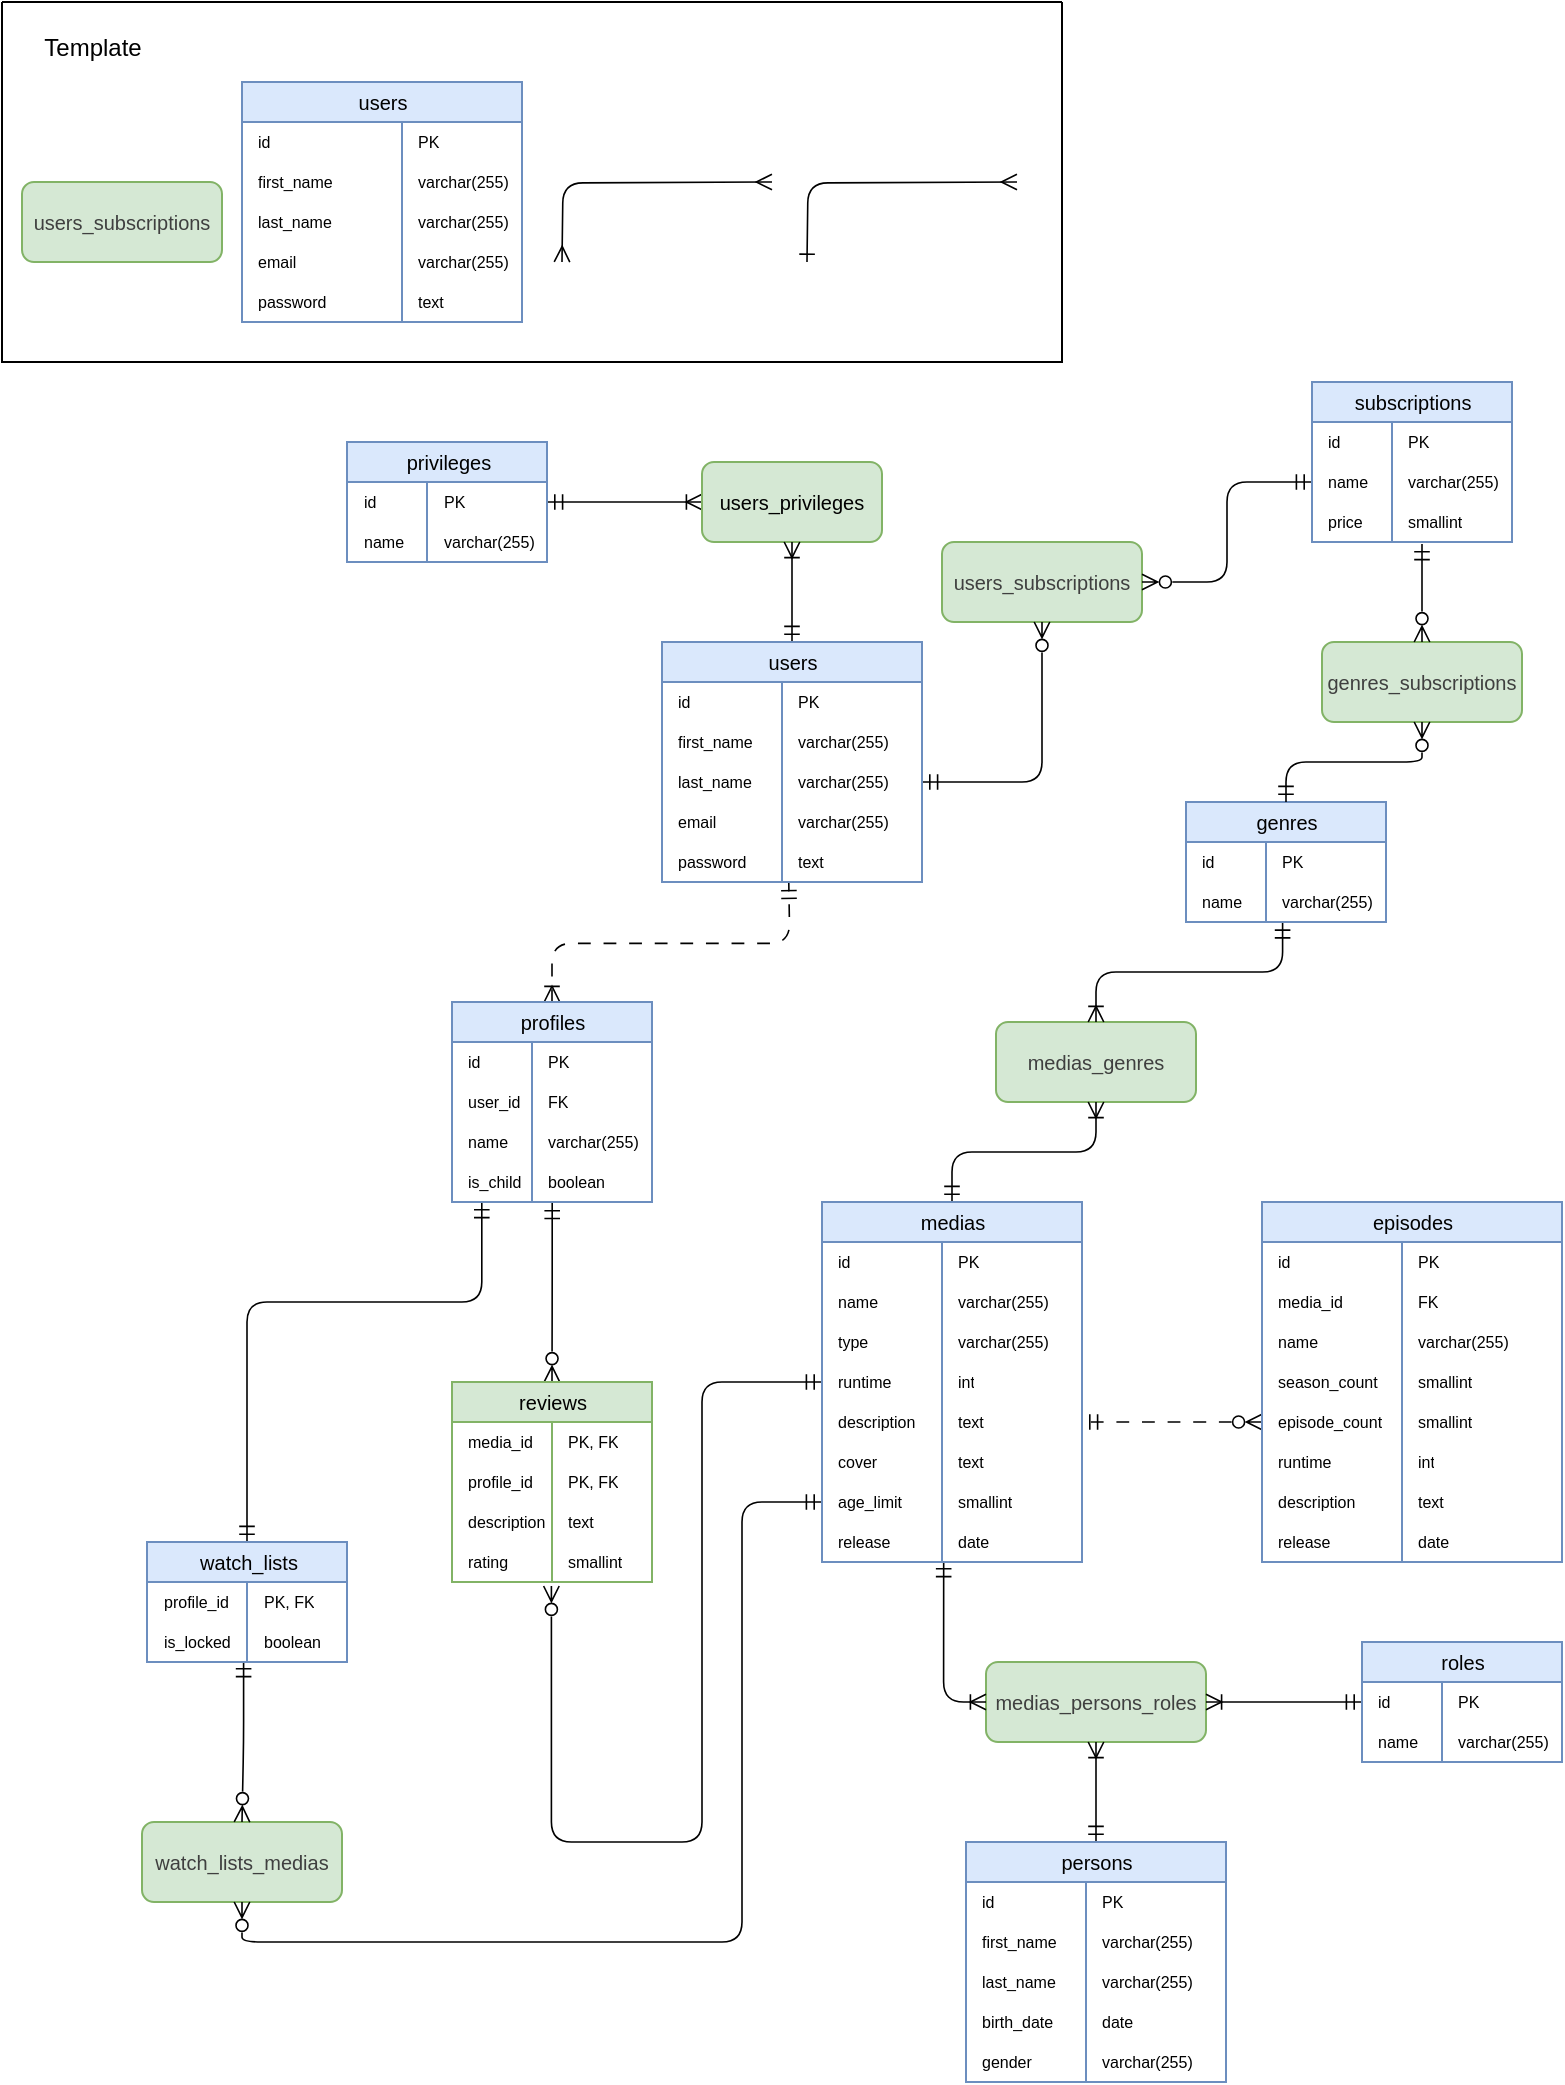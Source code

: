<mxfile>
    <diagram id="KStybUrRYtlu2dCC8-ZO" name="Page-1">
        <mxGraphModel dx="320" dy="207" grid="1" gridSize="10" guides="1" tooltips="1" connect="1" arrows="1" fold="1" page="1" pageScale="1" pageWidth="850" pageHeight="1100" math="0" shadow="0">
            <root>
                <mxCell id="0"/>
                <mxCell id="1" parent="0"/>
                <mxCell id="2" style="edgeStyle=orthogonalEdgeStyle;html=1;endArrow=ERoneToMany;endFill=0;startArrow=ERmandOne;startFill=0;strokeWidth=0.8;entryX=0;entryY=0.5;entryDx=0;entryDy=0;exitX=1;exitY=0.5;exitDx=0;exitDy=0;" parent="1" source="82" target="4" edge="1">
                    <mxGeometry relative="1" as="geometry">
                        <mxPoint x="350" y="320" as="targetPoint"/>
                        <mxPoint x="520" y="260" as="sourcePoint"/>
                    </mxGeometry>
                </mxCell>
                <mxCell id="4" value="&lt;span style=&quot;color: rgb(0, 0, 0);&quot;&gt;&lt;font style=&quot;font-size: 10px;&quot;&gt;users_privileges&lt;/font&gt;&lt;/span&gt;" style="rounded=1;whiteSpace=wrap;html=1;fillColor=#d5e8d4;strokeColor=#82b366;" parent="1" vertex="1">
                    <mxGeometry x="360" y="240" width="90" height="40" as="geometry"/>
                </mxCell>
                <mxCell id="6" style="edgeStyle=orthogonalEdgeStyle;html=1;endArrow=ERmandOne;endFill=0;startArrow=ERoneToMany;startFill=0;strokeWidth=0.8;entryX=0.5;entryY=0;entryDx=0;entryDy=0;exitX=0.5;exitY=1;exitDx=0;exitDy=0;" parent="1" source="4" target="131" edge="1">
                    <mxGeometry relative="1" as="geometry">
                        <mxPoint x="405" y="330" as="targetPoint"/>
                        <mxPoint x="500" y="240" as="sourcePoint"/>
                    </mxGeometry>
                </mxCell>
                <mxCell id="8" value="&lt;span style=&quot;color: rgb(63, 63, 63); font-size: 10px;&quot;&gt;users_subscriptions&lt;/span&gt;" style="rounded=1;whiteSpace=wrap;html=1;fillColor=#d5e8d4;strokeColor=#82b366;" parent="1" vertex="1">
                    <mxGeometry x="480" y="280" width="100" height="40" as="geometry"/>
                </mxCell>
                <mxCell id="9" style="edgeStyle=orthogonalEdgeStyle;html=1;endArrow=ERmandOne;endFill=0;startArrow=ERzeroToMany;startFill=0;strokeWidth=0.8;exitX=1;exitY=0.5;exitDx=0;exitDy=0;entryX=0;entryY=0.5;entryDx=0;entryDy=0;" parent="1" source="8" target="171" edge="1">
                    <mxGeometry relative="1" as="geometry">
                        <mxPoint x="60" y="340" as="targetPoint"/>
                        <mxPoint x="110" y="390" as="sourcePoint"/>
                    </mxGeometry>
                </mxCell>
                <mxCell id="11" style="edgeStyle=orthogonalEdgeStyle;html=1;endArrow=ERzeroToMany;endFill=0;startArrow=ERmandOne;startFill=0;strokeWidth=0.8;entryX=0.5;entryY=1;entryDx=0;entryDy=0;exitX=1;exitY=0.5;exitDx=0;exitDy=0;" parent="1" source="138" target="8" edge="1">
                    <mxGeometry relative="1" as="geometry">
                        <mxPoint x="110" y="170" as="targetPoint"/>
                        <mxPoint x="250" y="390" as="sourcePoint"/>
                    </mxGeometry>
                </mxCell>
                <mxCell id="20" style="edgeStyle=orthogonalEdgeStyle;html=1;endArrow=ERmandOne;endFill=0;startArrow=ERoneToMany;startFill=0;strokeWidth=0.8;entryX=0.603;entryY=1.02;entryDx=0;entryDy=0;entryPerimeter=0;exitX=0.5;exitY=0;exitDx=0;exitDy=0;dashed=1;dashPattern=8 8;" parent="1" source="177" edge="1">
                    <mxGeometry relative="1" as="geometry">
                        <mxPoint x="403.39" y="450.4" as="targetPoint"/>
                        <mxPoint x="280" y="530" as="sourcePoint"/>
                    </mxGeometry>
                </mxCell>
                <mxCell id="21" style="edgeStyle=orthogonalEdgeStyle;html=1;endArrow=ERzeroToMany;endFill=0;startArrow=ERmandOne;startFill=0;strokeWidth=0.8;exitX=0.501;exitY=1.022;exitDx=0;exitDy=0;exitPerimeter=0;entryX=0.5;entryY=0;entryDx=0;entryDy=0;" parent="1" source="184" target="202" edge="1">
                    <mxGeometry relative="1" as="geometry">
                        <mxPoint x="285.034" y="700" as="targetPoint"/>
                        <mxPoint x="285" y="640" as="sourcePoint"/>
                    </mxGeometry>
                </mxCell>
                <mxCell id="22" style="edgeStyle=orthogonalEdgeStyle;html=1;endArrow=ERmandOne;endFill=0;startArrow=ERmandOne;startFill=0;strokeWidth=0.8;entryX=0.5;entryY=0;entryDx=0;entryDy=0;exitX=0.149;exitY=1;exitDx=0;exitDy=0;exitPerimeter=0;" parent="1" source="184" target="215" edge="1">
                    <mxGeometry relative="1" as="geometry">
                        <mxPoint x="133" y="770" as="targetPoint"/>
                        <mxPoint x="200" y="640" as="sourcePoint"/>
                        <Array as="points">
                            <mxPoint x="250" y="660"/>
                            <mxPoint x="132" y="660"/>
                        </Array>
                    </mxGeometry>
                </mxCell>
                <mxCell id="23" style="edgeStyle=orthogonalEdgeStyle;html=1;endArrow=ERmandOne;endFill=0;startArrow=ERzeroToMany;startFill=0;strokeWidth=0.8;entryX=1;entryY=0.5;entryDx=0;entryDy=0;exitX=0;exitY=0.5;exitDx=0;exitDy=0;dashed=1;dashPattern=8 8;" parent="1" source="297" target="254" edge="1">
                    <mxGeometry relative="1" as="geometry">
                        <mxPoint x="590" y="690" as="targetPoint"/>
                        <mxPoint x="610" y="860" as="sourcePoint"/>
                        <Array as="points">
                            <mxPoint x="620" y="720"/>
                            <mxPoint x="620" y="720"/>
                        </Array>
                    </mxGeometry>
                </mxCell>
                <mxCell id="24" value="&lt;span style=&quot;color: rgb(63, 63, 63); font-size: 10px;&quot;&gt;users_subscriptions&lt;/span&gt;" style="rounded=1;whiteSpace=wrap;html=1;fillColor=#d5e8d4;strokeColor=#82b366;" parent="1" vertex="1">
                    <mxGeometry x="20" y="100" width="100" height="40" as="geometry"/>
                </mxCell>
                <mxCell id="25" value="&lt;span style=&quot;color: rgb(63, 63, 63); font-size: 10px;&quot;&gt;medias_genres&lt;/span&gt;" style="rounded=1;whiteSpace=wrap;html=1;fillColor=#d5e8d4;strokeColor=#82b366;" parent="1" vertex="1">
                    <mxGeometry x="507" y="520" width="100" height="40" as="geometry"/>
                </mxCell>
                <mxCell id="26" value="&lt;span style=&quot;color: rgb(63, 63, 63); font-size: 10px;&quot;&gt;watch_lists_medias&lt;/span&gt;" style="rounded=1;whiteSpace=wrap;html=1;fillColor=#d5e8d4;strokeColor=#82b366;" parent="1" vertex="1">
                    <mxGeometry x="80" y="920" width="100" height="40" as="geometry"/>
                </mxCell>
                <mxCell id="28" value="&lt;span style=&quot;color: rgb(63, 63, 63); font-size: 10px;&quot;&gt;medias_persons_roles&lt;/span&gt;" style="rounded=1;whiteSpace=wrap;html=1;fillColor=#d5e8d4;strokeColor=#82b366;" parent="1" vertex="1">
                    <mxGeometry x="502" y="840" width="110" height="40" as="geometry"/>
                </mxCell>
                <mxCell id="29" style="edgeStyle=orthogonalEdgeStyle;html=1;endArrow=ERzeroToMany;endFill=0;startArrow=ERmandOne;startFill=0;strokeWidth=0.8;entryX=0.5;entryY=0;entryDx=0;entryDy=0;exitX=0.483;exitY=0.975;exitDx=0;exitDy=0;exitPerimeter=0;" parent="1" source="222" target="26" edge="1">
                    <mxGeometry relative="1" as="geometry">
                        <mxPoint x="97.5" y="940" as="targetPoint"/>
                        <mxPoint x="133" y="890" as="sourcePoint"/>
                    </mxGeometry>
                </mxCell>
                <mxCell id="31" style="edgeStyle=orthogonalEdgeStyle;html=1;endArrow=ERzeroToMany;endFill=0;startArrow=ERmandOne;startFill=0;strokeWidth=0.8;entryX=0.5;entryY=1;entryDx=0;entryDy=0;exitX=0;exitY=0.5;exitDx=0;exitDy=0;" parent="1" source="260" target="26" edge="1">
                    <mxGeometry relative="1" as="geometry">
                        <mxPoint x="130" y="970" as="targetPoint"/>
                        <mxPoint x="410" y="920" as="sourcePoint"/>
                        <Array as="points">
                            <mxPoint x="380" y="760"/>
                            <mxPoint x="380" y="980"/>
                            <mxPoint x="130" y="980"/>
                        </Array>
                    </mxGeometry>
                </mxCell>
                <mxCell id="32" style="edgeStyle=orthogonalEdgeStyle;html=1;endArrow=ERzeroToMany;endFill=0;startArrow=ERmandOne;startFill=0;strokeWidth=0.8;entryX=0.497;entryY=1.1;entryDx=0;entryDy=0;exitX=0;exitY=0.5;exitDx=0;exitDy=0;entryPerimeter=0;" parent="1" source="251" target="212" edge="1">
                    <mxGeometry relative="1" as="geometry">
                        <mxPoint x="285" y="900" as="targetPoint"/>
                        <mxPoint x="370" y="810" as="sourcePoint"/>
                        <Array as="points">
                            <mxPoint x="360" y="700"/>
                            <mxPoint x="360" y="930"/>
                            <mxPoint x="285" y="930"/>
                        </Array>
                    </mxGeometry>
                </mxCell>
                <mxCell id="33" style="edgeStyle=orthogonalEdgeStyle;html=1;endArrow=ERmandOne;endFill=0;startArrow=ERoneToMany;startFill=0;strokeWidth=0.8;entryX=0.483;entryY=1.007;entryDx=0;entryDy=0;exitX=0.5;exitY=0;exitDx=0;exitDy=0;entryPerimeter=0;" parent="1" source="25" target="191" edge="1">
                    <mxGeometry relative="1" as="geometry">
                        <mxPoint x="652" y="470" as="targetPoint"/>
                        <mxPoint x="442" y="830" as="sourcePoint"/>
                    </mxGeometry>
                </mxCell>
                <mxCell id="34" style="edgeStyle=orthogonalEdgeStyle;html=1;endArrow=ERmandOne;endFill=0;startArrow=ERoneToMany;startFill=0;strokeWidth=0.8;entryX=0.5;entryY=0;entryDx=0;entryDy=0;exitX=0.5;exitY=1;exitDx=0;exitDy=0;" parent="1" source="28" target="225" edge="1">
                    <mxGeometry relative="1" as="geometry">
                        <mxPoint x="542" y="990" as="targetPoint"/>
                        <mxPoint x="442" y="950" as="sourcePoint"/>
                    </mxGeometry>
                </mxCell>
                <mxCell id="35" style="edgeStyle=orthogonalEdgeStyle;html=1;endArrow=ERmandOne;endFill=0;startArrow=ERoneToMany;startFill=0;strokeWidth=0.8;exitX=0;exitY=0.5;exitDx=0;exitDy=0;entryX=0.468;entryY=0.975;entryDx=0;entryDy=0;entryPerimeter=0;" parent="1" source="28" target="266" edge="1">
                    <mxGeometry relative="1" as="geometry">
                        <mxPoint x="470" y="840" as="targetPoint"/>
                        <mxPoint x="579.5" y="640" as="sourcePoint"/>
                    </mxGeometry>
                </mxCell>
                <mxCell id="36" style="edgeStyle=orthogonalEdgeStyle;html=1;endArrow=ERmandOne;endFill=0;startArrow=ERoneToMany;startFill=0;strokeWidth=0.8;exitX=0.5;exitY=1;exitDx=0;exitDy=0;entryX=0.5;entryY=0;entryDx=0;entryDy=0;" parent="1" source="25" target="241" edge="1">
                    <mxGeometry relative="1" as="geometry">
                        <mxPoint x="480" y="600" as="targetPoint"/>
                        <mxPoint x="452" y="820" as="sourcePoint"/>
                    </mxGeometry>
                </mxCell>
                <mxCell id="37" style="edgeStyle=orthogonalEdgeStyle;html=1;endArrow=ERmandOne;endFill=0;startArrow=ERoneToMany;startFill=0;strokeWidth=0.8;entryX=0;entryY=0.5;entryDx=0;entryDy=0;exitX=1;exitY=0.5;exitDx=0;exitDy=0;" parent="1" source="28" target="196" edge="1">
                    <mxGeometry relative="1" as="geometry">
                        <mxPoint x="662.0" y="860" as="targetPoint"/>
                        <mxPoint x="452" y="960" as="sourcePoint"/>
                    </mxGeometry>
                </mxCell>
                <mxCell id="38" value="" style="swimlane;startSize=0;" parent="1" vertex="1">
                    <mxGeometry x="10" y="10" width="530" height="180" as="geometry"/>
                </mxCell>
                <mxCell id="39" style="edgeStyle=orthogonalEdgeStyle;html=1;endArrow=ERmany;endFill=0;startArrow=ERmany;startFill=0;strokeWidth=0.8;entryX=0.5;entryY=0;entryDx=0;entryDy=0;" parent="38" edge="1">
                    <mxGeometry relative="1" as="geometry">
                        <mxPoint x="280" y="130" as="targetPoint"/>
                        <mxPoint x="385" y="90" as="sourcePoint"/>
                    </mxGeometry>
                </mxCell>
                <mxCell id="40" style="edgeStyle=orthogonalEdgeStyle;html=1;endArrow=ERone;endFill=0;startArrow=ERmany;startFill=0;strokeWidth=0.8;entryX=0.5;entryY=0;entryDx=0;entryDy=0;" parent="38" edge="1">
                    <mxGeometry relative="1" as="geometry">
                        <mxPoint x="402.5" y="130" as="targetPoint"/>
                        <mxPoint x="507.5" y="90" as="sourcePoint"/>
                    </mxGeometry>
                </mxCell>
                <mxCell id="41" value="Template" style="text;html=1;align=center;verticalAlign=middle;resizable=0;points=[];autosize=1;strokeColor=none;fillColor=none;" parent="38" vertex="1">
                    <mxGeometry x="10" y="8" width="70" height="30" as="geometry"/>
                </mxCell>
                <mxCell id="150" value="&lt;span style=&quot;font-weight: normal;&quot;&gt;&lt;font style=&quot;font-size: 10px;&quot;&gt;users&lt;/font&gt;&lt;/span&gt;" style="shape=table;startSize=20;container=1;collapsible=1;childLayout=tableLayout;fixedRows=1;rowLines=0;fontStyle=1;align=center;resizeLast=1;html=1;fontSize=8;fillColor=#dae8fc;strokeColor=#6c8ebf;swimlaneLine=1;shadow=0;rounded=0;columnLines=1;swimlaneHead=1;swimlaneBody=1;horizontal=1;top=1;bottom=1;left=1;right=1;connectable=1;allowArrows=1;" parent="38" vertex="1">
                    <mxGeometry x="120" y="40" width="140" height="120" as="geometry">
                        <mxRectangle x="130" y="90" width="80" height="20" as="alternateBounds"/>
                    </mxGeometry>
                </mxCell>
                <mxCell id="151" value="" style="shape=tableRow;horizontal=0;startSize=0;swimlaneHead=0;swimlaneBody=0;fillColor=none;collapsible=0;dropTarget=0;points=[[0,0.5],[1,0.5]];portConstraint=eastwest;top=0;left=0;right=0;bottom=0;" parent="150" vertex="1">
                    <mxGeometry y="20" width="140" height="20" as="geometry"/>
                </mxCell>
                <mxCell id="152" value="&lt;font&gt;id&lt;/font&gt;" style="shape=partialRectangle;connectable=0;fillColor=none;top=0;left=0;bottom=0;right=0;editable=1;overflow=hidden;whiteSpace=wrap;html=1;align=left;fontSize=8;spacingLeft=6;" parent="151" vertex="1">
                    <mxGeometry width="80.0" height="20" as="geometry">
                        <mxRectangle width="80.0" height="20" as="alternateBounds"/>
                    </mxGeometry>
                </mxCell>
                <mxCell id="153" value="PK" style="shape=partialRectangle;connectable=0;fillColor=none;top=0;left=0;bottom=0;right=0;align=left;spacingLeft=6;overflow=hidden;whiteSpace=wrap;html=1;fontSize=8;" parent="151" vertex="1">
                    <mxGeometry x="80.0" width="60.0" height="20" as="geometry">
                        <mxRectangle width="60.0" height="20" as="alternateBounds"/>
                    </mxGeometry>
                </mxCell>
                <mxCell id="154" style="shape=tableRow;horizontal=0;startSize=0;swimlaneHead=0;swimlaneBody=0;fillColor=none;collapsible=0;dropTarget=0;points=[[0,0.5],[1,0.5]];portConstraint=eastwest;top=0;left=0;right=0;bottom=0;" parent="150" vertex="1">
                    <mxGeometry y="40" width="140" height="20" as="geometry"/>
                </mxCell>
                <mxCell id="155" value="first_name" style="shape=partialRectangle;connectable=0;fillColor=none;top=0;left=0;bottom=0;right=0;editable=1;overflow=hidden;whiteSpace=wrap;html=1;align=left;fontSize=8;spacingLeft=6;" parent="154" vertex="1">
                    <mxGeometry width="80.0" height="20" as="geometry">
                        <mxRectangle width="80.0" height="20" as="alternateBounds"/>
                    </mxGeometry>
                </mxCell>
                <mxCell id="156" value="varchar(255)" style="shape=partialRectangle;connectable=0;fillColor=none;top=0;left=0;bottom=0;right=0;align=left;spacingLeft=6;overflow=hidden;whiteSpace=wrap;html=1;fontSize=8;" parent="154" vertex="1">
                    <mxGeometry x="80.0" width="60.0" height="20" as="geometry">
                        <mxRectangle width="60.0" height="20" as="alternateBounds"/>
                    </mxGeometry>
                </mxCell>
                <mxCell id="157" style="shape=tableRow;horizontal=0;startSize=0;swimlaneHead=0;swimlaneBody=0;fillColor=none;collapsible=0;dropTarget=0;points=[[0,0.5],[1,0.5]];portConstraint=eastwest;top=0;left=0;right=0;bottom=0;" parent="150" vertex="1">
                    <mxGeometry y="60" width="140" height="20" as="geometry"/>
                </mxCell>
                <mxCell id="158" value="last_name" style="shape=partialRectangle;connectable=0;fillColor=none;top=0;left=0;bottom=0;right=0;editable=1;overflow=hidden;whiteSpace=wrap;html=1;align=left;fontSize=8;spacingLeft=6;" parent="157" vertex="1">
                    <mxGeometry width="80.0" height="20" as="geometry">
                        <mxRectangle width="80.0" height="20" as="alternateBounds"/>
                    </mxGeometry>
                </mxCell>
                <mxCell id="159" value="&lt;span style=&quot;color: rgb(0, 0, 0);&quot;&gt;varchar(255)&lt;/span&gt;" style="shape=partialRectangle;connectable=0;fillColor=none;top=0;left=0;bottom=0;right=0;align=left;spacingLeft=6;overflow=hidden;whiteSpace=wrap;html=1;fontSize=8;" parent="157" vertex="1">
                    <mxGeometry x="80.0" width="60.0" height="20" as="geometry">
                        <mxRectangle width="60.0" height="20" as="alternateBounds"/>
                    </mxGeometry>
                </mxCell>
                <mxCell id="160" style="shape=tableRow;horizontal=0;startSize=0;swimlaneHead=0;swimlaneBody=0;fillColor=none;collapsible=0;dropTarget=0;points=[[0,0.5],[1,0.5]];portConstraint=eastwest;top=0;left=0;right=0;bottom=0;" parent="150" vertex="1">
                    <mxGeometry y="80" width="140" height="20" as="geometry"/>
                </mxCell>
                <mxCell id="161" value="email" style="shape=partialRectangle;connectable=0;fillColor=none;top=0;left=0;bottom=0;right=0;editable=1;overflow=hidden;whiteSpace=wrap;html=1;align=left;fontSize=8;spacingLeft=6;" parent="160" vertex="1">
                    <mxGeometry width="80.0" height="20" as="geometry">
                        <mxRectangle width="80.0" height="20" as="alternateBounds"/>
                    </mxGeometry>
                </mxCell>
                <mxCell id="162" value="&lt;span style=&quot;color: rgb(0, 0, 0);&quot;&gt;varchar(255)&lt;/span&gt;" style="shape=partialRectangle;connectable=0;fillColor=none;top=0;left=0;bottom=0;right=0;align=left;spacingLeft=6;overflow=hidden;whiteSpace=wrap;html=1;fontSize=8;" parent="160" vertex="1">
                    <mxGeometry x="80.0" width="60.0" height="20" as="geometry">
                        <mxRectangle width="60.0" height="20" as="alternateBounds"/>
                    </mxGeometry>
                </mxCell>
                <mxCell id="163" style="shape=tableRow;horizontal=0;startSize=0;swimlaneHead=0;swimlaneBody=0;fillColor=none;collapsible=0;dropTarget=0;points=[[0,0.5],[1,0.5]];portConstraint=eastwest;top=0;left=0;right=0;bottom=0;" parent="150" vertex="1">
                    <mxGeometry y="100" width="140" height="20" as="geometry"/>
                </mxCell>
                <mxCell id="164" value="password" style="shape=partialRectangle;connectable=0;fillColor=none;top=0;left=0;bottom=0;right=0;editable=1;overflow=hidden;whiteSpace=wrap;html=1;align=left;fontSize=8;spacingLeft=6;" parent="163" vertex="1">
                    <mxGeometry width="80.0" height="20" as="geometry">
                        <mxRectangle width="80.0" height="20" as="alternateBounds"/>
                    </mxGeometry>
                </mxCell>
                <mxCell id="165" value="&lt;span style=&quot;color: rgb(0, 0, 0);&quot;&gt;text&lt;/span&gt;" style="shape=partialRectangle;connectable=0;fillColor=none;top=0;left=0;bottom=0;right=0;align=left;spacingLeft=6;overflow=hidden;whiteSpace=wrap;html=1;fontSize=8;" parent="163" vertex="1">
                    <mxGeometry x="80.0" width="60.0" height="20" as="geometry">
                        <mxRectangle width="60.0" height="20" as="alternateBounds"/>
                    </mxGeometry>
                </mxCell>
                <mxCell id="78" value="&lt;span style=&quot;font-weight: normal;&quot;&gt;&lt;font style=&quot;font-size: 10px;&quot;&gt;privileges&lt;/font&gt;&lt;/span&gt;" style="shape=table;startSize=20;container=1;collapsible=1;childLayout=tableLayout;fixedRows=1;rowLines=0;fontStyle=1;align=center;resizeLast=1;html=1;fontSize=8;fillColor=#dae8fc;strokeColor=#6c8ebf;swimlaneLine=1;shadow=0;rounded=0;columnLines=1;swimlaneHead=1;swimlaneBody=1;horizontal=1;top=1;bottom=1;left=1;right=1;connectable=1;allowArrows=1;" parent="1" vertex="1">
                    <mxGeometry x="182.5" y="230" width="100" height="60" as="geometry"/>
                </mxCell>
                <mxCell id="82" value="" style="shape=tableRow;horizontal=0;startSize=0;swimlaneHead=0;swimlaneBody=0;fillColor=none;collapsible=0;dropTarget=0;points=[[0,0.5],[1,0.5]];portConstraint=eastwest;top=0;left=0;right=0;bottom=0;" parent="78" vertex="1">
                    <mxGeometry y="20" width="100" height="20" as="geometry"/>
                </mxCell>
                <mxCell id="83" value="&lt;font&gt;id&lt;/font&gt;" style="shape=partialRectangle;connectable=0;fillColor=none;top=0;left=0;bottom=0;right=0;editable=1;overflow=hidden;whiteSpace=wrap;html=1;align=left;fontSize=8;spacingLeft=6;" parent="82" vertex="1">
                    <mxGeometry width="40" height="20" as="geometry">
                        <mxRectangle width="40" height="20" as="alternateBounds"/>
                    </mxGeometry>
                </mxCell>
                <mxCell id="84" value="PK" style="shape=partialRectangle;connectable=0;fillColor=none;top=0;left=0;bottom=0;right=0;align=left;spacingLeft=6;overflow=hidden;whiteSpace=wrap;html=1;fontSize=8;" parent="82" vertex="1">
                    <mxGeometry x="40" width="60" height="20" as="geometry">
                        <mxRectangle width="60" height="20" as="alternateBounds"/>
                    </mxGeometry>
                </mxCell>
                <mxCell id="110" style="shape=tableRow;horizontal=0;startSize=0;swimlaneHead=0;swimlaneBody=0;fillColor=none;collapsible=0;dropTarget=0;points=[[0,0.5],[1,0.5]];portConstraint=eastwest;top=0;left=0;right=0;bottom=0;" parent="78" vertex="1">
                    <mxGeometry y="40" width="100" height="20" as="geometry"/>
                </mxCell>
                <mxCell id="111" value="name" style="shape=partialRectangle;connectable=0;fillColor=none;top=0;left=0;bottom=0;right=0;editable=1;overflow=hidden;whiteSpace=wrap;html=1;align=left;fontSize=8;spacingLeft=6;" parent="110" vertex="1">
                    <mxGeometry width="40" height="20" as="geometry">
                        <mxRectangle width="40" height="20" as="alternateBounds"/>
                    </mxGeometry>
                </mxCell>
                <mxCell id="112" value="varchar(255)" style="shape=partialRectangle;connectable=0;fillColor=none;top=0;left=0;bottom=0;right=0;align=left;spacingLeft=6;overflow=hidden;whiteSpace=wrap;html=1;fontSize=8;" parent="110" vertex="1">
                    <mxGeometry x="40" width="60" height="20" as="geometry">
                        <mxRectangle width="60" height="20" as="alternateBounds"/>
                    </mxGeometry>
                </mxCell>
                <mxCell id="131" value="&lt;span style=&quot;font-weight: normal;&quot;&gt;&lt;font style=&quot;font-size: 10px;&quot;&gt;users&lt;/font&gt;&lt;/span&gt;" style="shape=table;startSize=20;container=1;collapsible=1;childLayout=tableLayout;fixedRows=1;rowLines=0;fontStyle=1;align=center;resizeLast=1;html=1;fontSize=8;fillColor=#dae8fc;strokeColor=#6c8ebf;swimlaneLine=1;shadow=0;rounded=0;columnLines=1;swimlaneHead=1;swimlaneBody=1;horizontal=1;top=1;bottom=1;left=1;right=1;connectable=1;allowArrows=1;" parent="1" vertex="1">
                    <mxGeometry x="340" y="330" width="130" height="120" as="geometry">
                        <mxRectangle x="130" y="90" width="80" height="20" as="alternateBounds"/>
                    </mxGeometry>
                </mxCell>
                <mxCell id="132" value="" style="shape=tableRow;horizontal=0;startSize=0;swimlaneHead=0;swimlaneBody=0;fillColor=none;collapsible=0;dropTarget=0;points=[[0,0.5],[1,0.5]];portConstraint=eastwest;top=0;left=0;right=0;bottom=0;" parent="131" vertex="1">
                    <mxGeometry y="20" width="130" height="20" as="geometry"/>
                </mxCell>
                <mxCell id="133" value="&lt;font&gt;id&lt;/font&gt;" style="shape=partialRectangle;connectable=0;fillColor=none;top=0;left=0;bottom=0;right=0;editable=1;overflow=hidden;whiteSpace=wrap;html=1;align=left;fontSize=8;spacingLeft=6;" parent="132" vertex="1">
                    <mxGeometry width="60.0" height="20" as="geometry">
                        <mxRectangle width="60.0" height="20" as="alternateBounds"/>
                    </mxGeometry>
                </mxCell>
                <mxCell id="134" value="PK" style="shape=partialRectangle;connectable=0;fillColor=none;top=0;left=0;bottom=0;right=0;align=left;spacingLeft=6;overflow=hidden;whiteSpace=wrap;html=1;fontSize=8;" parent="132" vertex="1">
                    <mxGeometry x="60.0" width="70.0" height="20" as="geometry">
                        <mxRectangle width="70.0" height="20" as="alternateBounds"/>
                    </mxGeometry>
                </mxCell>
                <mxCell id="135" style="shape=tableRow;horizontal=0;startSize=0;swimlaneHead=0;swimlaneBody=0;fillColor=none;collapsible=0;dropTarget=0;points=[[0,0.5],[1,0.5]];portConstraint=eastwest;top=0;left=0;right=0;bottom=0;" parent="131" vertex="1">
                    <mxGeometry y="40" width="130" height="20" as="geometry"/>
                </mxCell>
                <mxCell id="136" value="first_name" style="shape=partialRectangle;connectable=0;fillColor=none;top=0;left=0;bottom=0;right=0;editable=1;overflow=hidden;whiteSpace=wrap;html=1;align=left;fontSize=8;spacingLeft=6;" parent="135" vertex="1">
                    <mxGeometry width="60.0" height="20" as="geometry">
                        <mxRectangle width="60.0" height="20" as="alternateBounds"/>
                    </mxGeometry>
                </mxCell>
                <mxCell id="137" value="varchar(255)" style="shape=partialRectangle;connectable=0;fillColor=none;top=0;left=0;bottom=0;right=0;align=left;spacingLeft=6;overflow=hidden;whiteSpace=wrap;html=1;fontSize=8;" parent="135" vertex="1">
                    <mxGeometry x="60.0" width="70.0" height="20" as="geometry">
                        <mxRectangle width="70.0" height="20" as="alternateBounds"/>
                    </mxGeometry>
                </mxCell>
                <mxCell id="138" style="shape=tableRow;horizontal=0;startSize=0;swimlaneHead=0;swimlaneBody=0;fillColor=none;collapsible=0;dropTarget=0;points=[[0,0.5],[1,0.5]];portConstraint=eastwest;top=0;left=0;right=0;bottom=0;" parent="131" vertex="1">
                    <mxGeometry y="60" width="130" height="20" as="geometry"/>
                </mxCell>
                <mxCell id="139" value="last_name" style="shape=partialRectangle;connectable=0;fillColor=none;top=0;left=0;bottom=0;right=0;editable=1;overflow=hidden;whiteSpace=wrap;html=1;align=left;fontSize=8;spacingLeft=6;" parent="138" vertex="1">
                    <mxGeometry width="60.0" height="20" as="geometry">
                        <mxRectangle width="60.0" height="20" as="alternateBounds"/>
                    </mxGeometry>
                </mxCell>
                <mxCell id="140" value="&lt;span style=&quot;color: rgb(0, 0, 0);&quot;&gt;varchar(255)&lt;/span&gt;" style="shape=partialRectangle;connectable=0;fillColor=none;top=0;left=0;bottom=0;right=0;align=left;spacingLeft=6;overflow=hidden;whiteSpace=wrap;html=1;fontSize=8;" parent="138" vertex="1">
                    <mxGeometry x="60.0" width="70.0" height="20" as="geometry">
                        <mxRectangle width="70.0" height="20" as="alternateBounds"/>
                    </mxGeometry>
                </mxCell>
                <mxCell id="141" style="shape=tableRow;horizontal=0;startSize=0;swimlaneHead=0;swimlaneBody=0;fillColor=none;collapsible=0;dropTarget=0;points=[[0,0.5],[1,0.5]];portConstraint=eastwest;top=0;left=0;right=0;bottom=0;" parent="131" vertex="1">
                    <mxGeometry y="80" width="130" height="20" as="geometry"/>
                </mxCell>
                <mxCell id="142" value="email" style="shape=partialRectangle;connectable=0;fillColor=none;top=0;left=0;bottom=0;right=0;editable=1;overflow=hidden;whiteSpace=wrap;html=1;align=left;fontSize=8;spacingLeft=6;" parent="141" vertex="1">
                    <mxGeometry width="60.0" height="20" as="geometry">
                        <mxRectangle width="60.0" height="20" as="alternateBounds"/>
                    </mxGeometry>
                </mxCell>
                <mxCell id="143" value="&lt;span style=&quot;color: rgb(0, 0, 0);&quot;&gt;varchar(255)&lt;/span&gt;" style="shape=partialRectangle;connectable=0;fillColor=none;top=0;left=0;bottom=0;right=0;align=left;spacingLeft=6;overflow=hidden;whiteSpace=wrap;html=1;fontSize=8;" parent="141" vertex="1">
                    <mxGeometry x="60.0" width="70.0" height="20" as="geometry">
                        <mxRectangle width="70.0" height="20" as="alternateBounds"/>
                    </mxGeometry>
                </mxCell>
                <mxCell id="144" style="shape=tableRow;horizontal=0;startSize=0;swimlaneHead=0;swimlaneBody=0;fillColor=none;collapsible=0;dropTarget=0;points=[[0,0.5],[1,0.5]];portConstraint=eastwest;top=0;left=0;right=0;bottom=0;" parent="131" vertex="1">
                    <mxGeometry y="100" width="130" height="20" as="geometry"/>
                </mxCell>
                <mxCell id="145" value="password" style="shape=partialRectangle;connectable=0;fillColor=none;top=0;left=0;bottom=0;right=0;editable=1;overflow=hidden;whiteSpace=wrap;html=1;align=left;fontSize=8;spacingLeft=6;" parent="144" vertex="1">
                    <mxGeometry width="60.0" height="20" as="geometry">
                        <mxRectangle width="60.0" height="20" as="alternateBounds"/>
                    </mxGeometry>
                </mxCell>
                <mxCell id="146" value="&lt;span style=&quot;color: rgb(0, 0, 0);&quot;&gt;text&lt;/span&gt;" style="shape=partialRectangle;connectable=0;fillColor=none;top=0;left=0;bottom=0;right=0;align=left;spacingLeft=6;overflow=hidden;whiteSpace=wrap;html=1;fontSize=8;" parent="144" vertex="1">
                    <mxGeometry x="60.0" width="70.0" height="20" as="geometry">
                        <mxRectangle width="70.0" height="20" as="alternateBounds"/>
                    </mxGeometry>
                </mxCell>
                <mxCell id="167" value="&lt;span style=&quot;font-weight: normal;&quot;&gt;&lt;font style=&quot;font-size: 10px;&quot;&gt;subscriptions&lt;/font&gt;&lt;/span&gt;" style="shape=table;startSize=20;container=1;collapsible=1;childLayout=tableLayout;fixedRows=1;rowLines=0;fontStyle=1;align=center;resizeLast=1;html=1;fontSize=8;fillColor=#dae8fc;strokeColor=#6c8ebf;swimlaneLine=1;shadow=0;rounded=0;columnLines=1;swimlaneHead=1;swimlaneBody=1;horizontal=1;top=1;bottom=1;left=1;right=1;connectable=1;allowArrows=1;" parent="1" vertex="1">
                    <mxGeometry x="665" y="200" width="100" height="80" as="geometry"/>
                </mxCell>
                <mxCell id="168" value="" style="shape=tableRow;horizontal=0;startSize=0;swimlaneHead=0;swimlaneBody=0;fillColor=none;collapsible=0;dropTarget=0;points=[[0,0.5],[1,0.5]];portConstraint=eastwest;top=0;left=0;right=0;bottom=0;" parent="167" vertex="1">
                    <mxGeometry y="20" width="100" height="20" as="geometry"/>
                </mxCell>
                <mxCell id="169" value="&lt;font&gt;id&lt;/font&gt;" style="shape=partialRectangle;connectable=0;fillColor=none;top=0;left=0;bottom=0;right=0;editable=1;overflow=hidden;whiteSpace=wrap;html=1;align=left;fontSize=8;spacingLeft=6;" parent="168" vertex="1">
                    <mxGeometry width="40" height="20" as="geometry">
                        <mxRectangle width="40" height="20" as="alternateBounds"/>
                    </mxGeometry>
                </mxCell>
                <mxCell id="170" value="PK" style="shape=partialRectangle;connectable=0;fillColor=none;top=0;left=0;bottom=0;right=0;align=left;spacingLeft=6;overflow=hidden;whiteSpace=wrap;html=1;fontSize=8;" parent="168" vertex="1">
                    <mxGeometry x="40" width="60" height="20" as="geometry">
                        <mxRectangle width="60" height="20" as="alternateBounds"/>
                    </mxGeometry>
                </mxCell>
                <mxCell id="171" style="shape=tableRow;horizontal=0;startSize=0;swimlaneHead=0;swimlaneBody=0;fillColor=none;collapsible=0;dropTarget=0;points=[[0,0.5],[1,0.5]];portConstraint=eastwest;top=0;left=0;right=0;bottom=0;" parent="167" vertex="1">
                    <mxGeometry y="40" width="100" height="20" as="geometry"/>
                </mxCell>
                <mxCell id="172" value="name" style="shape=partialRectangle;connectable=0;fillColor=none;top=0;left=0;bottom=0;right=0;editable=1;overflow=hidden;whiteSpace=wrap;html=1;align=left;fontSize=8;spacingLeft=6;" parent="171" vertex="1">
                    <mxGeometry width="40" height="20" as="geometry">
                        <mxRectangle width="40" height="20" as="alternateBounds"/>
                    </mxGeometry>
                </mxCell>
                <mxCell id="173" value="varchar(255)" style="shape=partialRectangle;connectable=0;fillColor=none;top=0;left=0;bottom=0;right=0;align=left;spacingLeft=6;overflow=hidden;whiteSpace=wrap;html=1;fontSize=8;" parent="171" vertex="1">
                    <mxGeometry x="40" width="60" height="20" as="geometry">
                        <mxRectangle width="60" height="20" as="alternateBounds"/>
                    </mxGeometry>
                </mxCell>
                <mxCell id="174" style="shape=tableRow;horizontal=0;startSize=0;swimlaneHead=0;swimlaneBody=0;fillColor=none;collapsible=0;dropTarget=0;points=[[0,0.5],[1,0.5]];portConstraint=eastwest;top=0;left=0;right=0;bottom=0;" parent="167" vertex="1">
                    <mxGeometry y="60" width="100" height="20" as="geometry"/>
                </mxCell>
                <mxCell id="175" value="price&lt;span style=&quot;white-space: pre;&quot;&gt;&#x9;&lt;/span&gt;" style="shape=partialRectangle;connectable=0;fillColor=none;top=0;left=0;bottom=0;right=0;editable=1;overflow=hidden;whiteSpace=wrap;html=1;align=left;fontSize=8;spacingLeft=6;" parent="174" vertex="1">
                    <mxGeometry width="40" height="20" as="geometry">
                        <mxRectangle width="40" height="20" as="alternateBounds"/>
                    </mxGeometry>
                </mxCell>
                <mxCell id="176" value="smallint" style="shape=partialRectangle;connectable=0;fillColor=none;top=0;left=0;bottom=0;right=0;align=left;spacingLeft=6;overflow=hidden;whiteSpace=wrap;html=1;fontSize=8;" parent="174" vertex="1">
                    <mxGeometry x="40" width="60" height="20" as="geometry">
                        <mxRectangle width="60" height="20" as="alternateBounds"/>
                    </mxGeometry>
                </mxCell>
                <mxCell id="177" value="&lt;span style=&quot;font-weight: normal;&quot;&gt;&lt;font style=&quot;font-size: 10px;&quot;&gt;profiles&lt;/font&gt;&lt;/span&gt;" style="shape=table;startSize=20;container=1;collapsible=1;childLayout=tableLayout;fixedRows=1;rowLines=0;fontStyle=1;align=center;resizeLast=1;html=1;fontSize=8;fillColor=#dae8fc;strokeColor=#6c8ebf;swimlaneLine=1;shadow=0;rounded=0;columnLines=1;swimlaneHead=1;swimlaneBody=1;horizontal=1;top=1;bottom=1;left=1;right=1;connectable=1;allowArrows=1;" parent="1" vertex="1">
                    <mxGeometry x="235" y="510" width="100" height="100" as="geometry"/>
                </mxCell>
                <mxCell id="178" value="" style="shape=tableRow;horizontal=0;startSize=0;swimlaneHead=0;swimlaneBody=0;fillColor=none;collapsible=0;dropTarget=0;points=[[0,0.5],[1,0.5]];portConstraint=eastwest;top=0;left=0;right=0;bottom=0;" parent="177" vertex="1">
                    <mxGeometry y="20" width="100" height="20" as="geometry"/>
                </mxCell>
                <mxCell id="179" value="&lt;font&gt;id&lt;/font&gt;" style="shape=partialRectangle;connectable=0;fillColor=none;top=0;left=0;bottom=0;right=0;editable=1;overflow=hidden;whiteSpace=wrap;html=1;align=left;fontSize=8;spacingLeft=6;" parent="178" vertex="1">
                    <mxGeometry width="40" height="20" as="geometry">
                        <mxRectangle width="40" height="20" as="alternateBounds"/>
                    </mxGeometry>
                </mxCell>
                <mxCell id="180" value="PK" style="shape=partialRectangle;connectable=0;fillColor=none;top=0;left=0;bottom=0;right=0;align=left;spacingLeft=6;overflow=hidden;whiteSpace=wrap;html=1;fontSize=8;" parent="178" vertex="1">
                    <mxGeometry x="40" width="60" height="20" as="geometry">
                        <mxRectangle width="60" height="20" as="alternateBounds"/>
                    </mxGeometry>
                </mxCell>
                <mxCell id="300" style="shape=tableRow;horizontal=0;startSize=0;swimlaneHead=0;swimlaneBody=0;fillColor=none;collapsible=0;dropTarget=0;points=[[0,0.5],[1,0.5]];portConstraint=eastwest;top=0;left=0;right=0;bottom=0;" parent="177" vertex="1">
                    <mxGeometry y="40" width="100" height="20" as="geometry"/>
                </mxCell>
                <mxCell id="301" value="user_id" style="shape=partialRectangle;connectable=0;fillColor=none;top=0;left=0;bottom=0;right=0;editable=1;overflow=hidden;whiteSpace=wrap;html=1;align=left;fontSize=8;spacingLeft=6;" parent="300" vertex="1">
                    <mxGeometry width="40" height="20" as="geometry">
                        <mxRectangle width="40" height="20" as="alternateBounds"/>
                    </mxGeometry>
                </mxCell>
                <mxCell id="302" value="FK" style="shape=partialRectangle;connectable=0;fillColor=none;top=0;left=0;bottom=0;right=0;align=left;spacingLeft=6;overflow=hidden;whiteSpace=wrap;html=1;fontSize=8;" parent="300" vertex="1">
                    <mxGeometry x="40" width="60" height="20" as="geometry">
                        <mxRectangle width="60" height="20" as="alternateBounds"/>
                    </mxGeometry>
                </mxCell>
                <mxCell id="181" style="shape=tableRow;horizontal=0;startSize=0;swimlaneHead=0;swimlaneBody=0;fillColor=none;collapsible=0;dropTarget=0;points=[[0,0.5],[1,0.5]];portConstraint=eastwest;top=0;left=0;right=0;bottom=0;" parent="177" vertex="1">
                    <mxGeometry y="60" width="100" height="20" as="geometry"/>
                </mxCell>
                <mxCell id="182" value="name" style="shape=partialRectangle;connectable=0;fillColor=none;top=0;left=0;bottom=0;right=0;editable=1;overflow=hidden;whiteSpace=wrap;html=1;align=left;fontSize=8;spacingLeft=6;" parent="181" vertex="1">
                    <mxGeometry width="40" height="20" as="geometry">
                        <mxRectangle width="40" height="20" as="alternateBounds"/>
                    </mxGeometry>
                </mxCell>
                <mxCell id="183" value="varchar(255)" style="shape=partialRectangle;connectable=0;fillColor=none;top=0;left=0;bottom=0;right=0;align=left;spacingLeft=6;overflow=hidden;whiteSpace=wrap;html=1;fontSize=8;" parent="181" vertex="1">
                    <mxGeometry x="40" width="60" height="20" as="geometry">
                        <mxRectangle width="60" height="20" as="alternateBounds"/>
                    </mxGeometry>
                </mxCell>
                <mxCell id="184" style="shape=tableRow;horizontal=0;startSize=0;swimlaneHead=0;swimlaneBody=0;fillColor=none;collapsible=0;dropTarget=0;points=[[0,0.5],[1,0.5]];portConstraint=eastwest;top=0;left=0;right=0;bottom=0;" parent="177" vertex="1">
                    <mxGeometry y="80" width="100" height="20" as="geometry"/>
                </mxCell>
                <mxCell id="185" value="is_child" style="shape=partialRectangle;connectable=0;fillColor=none;top=0;left=0;bottom=0;right=0;editable=1;overflow=hidden;whiteSpace=wrap;html=1;align=left;fontSize=8;spacingLeft=6;" parent="184" vertex="1">
                    <mxGeometry width="40" height="20" as="geometry">
                        <mxRectangle width="40" height="20" as="alternateBounds"/>
                    </mxGeometry>
                </mxCell>
                <mxCell id="186" value="boolean" style="shape=partialRectangle;connectable=0;fillColor=none;top=0;left=0;bottom=0;right=0;align=left;spacingLeft=6;overflow=hidden;whiteSpace=wrap;html=1;fontSize=8;" parent="184" vertex="1">
                    <mxGeometry x="40" width="60" height="20" as="geometry">
                        <mxRectangle width="60" height="20" as="alternateBounds"/>
                    </mxGeometry>
                </mxCell>
                <mxCell id="187" value="&lt;span style=&quot;font-weight: normal;&quot;&gt;&lt;font style=&quot;font-size: 10px;&quot;&gt;genres&lt;/font&gt;&lt;/span&gt;" style="shape=table;startSize=20;container=1;collapsible=1;childLayout=tableLayout;fixedRows=1;rowLines=0;fontStyle=1;align=center;resizeLast=1;html=1;fontSize=8;fillColor=#dae8fc;strokeColor=#6c8ebf;swimlaneLine=1;shadow=0;rounded=0;columnLines=1;swimlaneHead=1;swimlaneBody=1;horizontal=1;top=1;bottom=1;left=1;right=1;connectable=1;allowArrows=1;" parent="1" vertex="1">
                    <mxGeometry x="602" y="410" width="100" height="60" as="geometry"/>
                </mxCell>
                <mxCell id="188" value="" style="shape=tableRow;horizontal=0;startSize=0;swimlaneHead=0;swimlaneBody=0;fillColor=none;collapsible=0;dropTarget=0;points=[[0,0.5],[1,0.5]];portConstraint=eastwest;top=0;left=0;right=0;bottom=0;" parent="187" vertex="1">
                    <mxGeometry y="20" width="100" height="20" as="geometry"/>
                </mxCell>
                <mxCell id="189" value="&lt;font&gt;id&lt;/font&gt;" style="shape=partialRectangle;connectable=0;fillColor=none;top=0;left=0;bottom=0;right=0;editable=1;overflow=hidden;whiteSpace=wrap;html=1;align=left;fontSize=8;spacingLeft=6;" parent="188" vertex="1">
                    <mxGeometry width="40" height="20" as="geometry">
                        <mxRectangle width="40" height="20" as="alternateBounds"/>
                    </mxGeometry>
                </mxCell>
                <mxCell id="190" value="PK" style="shape=partialRectangle;connectable=0;fillColor=none;top=0;left=0;bottom=0;right=0;align=left;spacingLeft=6;overflow=hidden;whiteSpace=wrap;html=1;fontSize=8;" parent="188" vertex="1">
                    <mxGeometry x="40" width="60" height="20" as="geometry">
                        <mxRectangle width="60" height="20" as="alternateBounds"/>
                    </mxGeometry>
                </mxCell>
                <mxCell id="191" style="shape=tableRow;horizontal=0;startSize=0;swimlaneHead=0;swimlaneBody=0;fillColor=none;collapsible=0;dropTarget=0;points=[[0,0.5],[1,0.5]];portConstraint=eastwest;top=0;left=0;right=0;bottom=0;" parent="187" vertex="1">
                    <mxGeometry y="40" width="100" height="20" as="geometry"/>
                </mxCell>
                <mxCell id="192" value="name" style="shape=partialRectangle;connectable=0;fillColor=none;top=0;left=0;bottom=0;right=0;editable=1;overflow=hidden;whiteSpace=wrap;html=1;align=left;fontSize=8;spacingLeft=6;" parent="191" vertex="1">
                    <mxGeometry width="40" height="20" as="geometry">
                        <mxRectangle width="40" height="20" as="alternateBounds"/>
                    </mxGeometry>
                </mxCell>
                <mxCell id="193" value="varchar(255)" style="shape=partialRectangle;connectable=0;fillColor=none;top=0;left=0;bottom=0;right=0;align=left;spacingLeft=6;overflow=hidden;whiteSpace=wrap;html=1;fontSize=8;" parent="191" vertex="1">
                    <mxGeometry x="40" width="60" height="20" as="geometry">
                        <mxRectangle width="60" height="20" as="alternateBounds"/>
                    </mxGeometry>
                </mxCell>
                <mxCell id="195" value="&lt;span style=&quot;font-weight: normal;&quot;&gt;&lt;font style=&quot;font-size: 10px;&quot;&gt;roles&lt;/font&gt;&lt;/span&gt;" style="shape=table;startSize=20;container=1;collapsible=1;childLayout=tableLayout;fixedRows=1;rowLines=0;fontStyle=1;align=center;resizeLast=1;html=1;fontSize=8;fillColor=#dae8fc;strokeColor=#6c8ebf;swimlaneLine=1;shadow=0;rounded=0;columnLines=1;swimlaneHead=1;swimlaneBody=1;horizontal=1;top=1;bottom=1;left=1;right=1;connectable=1;allowArrows=1;" parent="1" vertex="1">
                    <mxGeometry x="690" y="830" width="100" height="60" as="geometry"/>
                </mxCell>
                <mxCell id="196" value="" style="shape=tableRow;horizontal=0;startSize=0;swimlaneHead=0;swimlaneBody=0;fillColor=none;collapsible=0;dropTarget=0;points=[[0,0.5],[1,0.5]];portConstraint=eastwest;top=0;left=0;right=0;bottom=0;" parent="195" vertex="1">
                    <mxGeometry y="20" width="100" height="20" as="geometry"/>
                </mxCell>
                <mxCell id="197" value="&lt;font&gt;id&lt;/font&gt;" style="shape=partialRectangle;connectable=0;fillColor=none;top=0;left=0;bottom=0;right=0;editable=1;overflow=hidden;whiteSpace=wrap;html=1;align=left;fontSize=8;spacingLeft=6;" parent="196" vertex="1">
                    <mxGeometry width="40" height="20" as="geometry">
                        <mxRectangle width="40" height="20" as="alternateBounds"/>
                    </mxGeometry>
                </mxCell>
                <mxCell id="198" value="PK" style="shape=partialRectangle;connectable=0;fillColor=none;top=0;left=0;bottom=0;right=0;align=left;spacingLeft=6;overflow=hidden;whiteSpace=wrap;html=1;fontSize=8;" parent="196" vertex="1">
                    <mxGeometry x="40" width="60" height="20" as="geometry">
                        <mxRectangle width="60" height="20" as="alternateBounds"/>
                    </mxGeometry>
                </mxCell>
                <mxCell id="199" style="shape=tableRow;horizontal=0;startSize=0;swimlaneHead=0;swimlaneBody=0;fillColor=none;collapsible=0;dropTarget=0;points=[[0,0.5],[1,0.5]];portConstraint=eastwest;top=0;left=0;right=0;bottom=0;" parent="195" vertex="1">
                    <mxGeometry y="40" width="100" height="20" as="geometry"/>
                </mxCell>
                <mxCell id="200" value="name" style="shape=partialRectangle;connectable=0;fillColor=none;top=0;left=0;bottom=0;right=0;editable=1;overflow=hidden;whiteSpace=wrap;html=1;align=left;fontSize=8;spacingLeft=6;" parent="199" vertex="1">
                    <mxGeometry width="40" height="20" as="geometry">
                        <mxRectangle width="40" height="20" as="alternateBounds"/>
                    </mxGeometry>
                </mxCell>
                <mxCell id="201" value="varchar(255)" style="shape=partialRectangle;connectable=0;fillColor=none;top=0;left=0;bottom=0;right=0;align=left;spacingLeft=6;overflow=hidden;whiteSpace=wrap;html=1;fontSize=8;" parent="199" vertex="1">
                    <mxGeometry x="40" width="60" height="20" as="geometry">
                        <mxRectangle width="60" height="20" as="alternateBounds"/>
                    </mxGeometry>
                </mxCell>
                <mxCell id="202" value="&lt;span style=&quot;font-weight: normal;&quot;&gt;&lt;font style=&quot;font-size: 10px;&quot;&gt;reviews&lt;/font&gt;&lt;/span&gt;" style="shape=table;startSize=20;container=1;collapsible=1;childLayout=tableLayout;fixedRows=1;rowLines=0;fontStyle=1;align=center;resizeLast=1;html=1;fontSize=8;fillColor=#d5e8d4;strokeColor=#82b366;swimlaneLine=1;shadow=0;rounded=0;columnLines=1;swimlaneHead=1;swimlaneBody=1;horizontal=1;top=1;bottom=1;left=1;right=1;connectable=1;allowArrows=1;" parent="1" vertex="1">
                    <mxGeometry x="235" y="700" width="100" height="100" as="geometry"/>
                </mxCell>
                <mxCell id="203" value="" style="shape=tableRow;horizontal=0;startSize=0;swimlaneHead=0;swimlaneBody=0;fillColor=none;collapsible=0;dropTarget=0;points=[[0,0.5],[1,0.5]];portConstraint=eastwest;top=0;left=0;right=0;bottom=0;" parent="202" vertex="1">
                    <mxGeometry y="20" width="100" height="20" as="geometry"/>
                </mxCell>
                <mxCell id="204" value="&lt;span style=&quot;color: rgb(0, 0, 0);&quot;&gt;media_id&lt;/span&gt;" style="shape=partialRectangle;connectable=0;fillColor=none;top=0;left=0;bottom=0;right=0;editable=1;overflow=hidden;whiteSpace=wrap;html=1;align=left;fontSize=8;spacingLeft=6;" parent="203" vertex="1">
                    <mxGeometry width="50" height="20" as="geometry">
                        <mxRectangle width="50" height="20" as="alternateBounds"/>
                    </mxGeometry>
                </mxCell>
                <mxCell id="205" value="PK, FK" style="shape=partialRectangle;connectable=0;fillColor=none;top=0;left=0;bottom=0;right=0;align=left;spacingLeft=6;overflow=hidden;whiteSpace=wrap;html=1;fontSize=8;" parent="203" vertex="1">
                    <mxGeometry x="50" width="50" height="20" as="geometry">
                        <mxRectangle width="50" height="20" as="alternateBounds"/>
                    </mxGeometry>
                </mxCell>
                <mxCell id="206" style="shape=tableRow;horizontal=0;startSize=0;swimlaneHead=0;swimlaneBody=0;fillColor=none;collapsible=0;dropTarget=0;points=[[0,0.5],[1,0.5]];portConstraint=eastwest;top=0;left=0;right=0;bottom=0;" parent="202" vertex="1">
                    <mxGeometry y="40" width="100" height="20" as="geometry"/>
                </mxCell>
                <mxCell id="207" value="profile_id" style="shape=partialRectangle;connectable=0;fillColor=none;top=0;left=0;bottom=0;right=0;editable=1;overflow=hidden;whiteSpace=wrap;html=1;align=left;fontSize=8;spacingLeft=6;" parent="206" vertex="1">
                    <mxGeometry width="50" height="20" as="geometry">
                        <mxRectangle width="50" height="20" as="alternateBounds"/>
                    </mxGeometry>
                </mxCell>
                <mxCell id="208" value="PK, FK" style="shape=partialRectangle;connectable=0;fillColor=none;top=0;left=0;bottom=0;right=0;align=left;spacingLeft=6;overflow=hidden;whiteSpace=wrap;html=1;fontSize=8;" parent="206" vertex="1">
                    <mxGeometry x="50" width="50" height="20" as="geometry">
                        <mxRectangle width="50" height="20" as="alternateBounds"/>
                    </mxGeometry>
                </mxCell>
                <mxCell id="209" style="shape=tableRow;horizontal=0;startSize=0;swimlaneHead=0;swimlaneBody=0;fillColor=none;collapsible=0;dropTarget=0;points=[[0,0.5],[1,0.5]];portConstraint=eastwest;top=0;left=0;right=0;bottom=0;" parent="202" vertex="1">
                    <mxGeometry y="60" width="100" height="20" as="geometry"/>
                </mxCell>
                <mxCell id="210" value="description" style="shape=partialRectangle;connectable=0;fillColor=none;top=0;left=0;bottom=0;right=0;editable=1;overflow=hidden;whiteSpace=wrap;html=1;align=left;fontSize=8;spacingLeft=6;" parent="209" vertex="1">
                    <mxGeometry width="50" height="20" as="geometry">
                        <mxRectangle width="50" height="20" as="alternateBounds"/>
                    </mxGeometry>
                </mxCell>
                <mxCell id="211" value="text" style="shape=partialRectangle;connectable=0;fillColor=none;top=0;left=0;bottom=0;right=0;align=left;spacingLeft=6;overflow=hidden;whiteSpace=wrap;html=1;fontSize=8;" parent="209" vertex="1">
                    <mxGeometry x="50" width="50" height="20" as="geometry">
                        <mxRectangle width="50" height="20" as="alternateBounds"/>
                    </mxGeometry>
                </mxCell>
                <mxCell id="212" style="shape=tableRow;horizontal=0;startSize=0;swimlaneHead=0;swimlaneBody=0;fillColor=none;collapsible=0;dropTarget=0;points=[[0,0.5],[1,0.5]];portConstraint=eastwest;top=0;left=0;right=0;bottom=0;" parent="202" vertex="1">
                    <mxGeometry y="80" width="100" height="20" as="geometry"/>
                </mxCell>
                <mxCell id="213" value="rating" style="shape=partialRectangle;connectable=0;fillColor=none;top=0;left=0;bottom=0;right=0;editable=1;overflow=hidden;whiteSpace=wrap;html=1;align=left;fontSize=8;spacingLeft=6;" parent="212" vertex="1">
                    <mxGeometry width="50" height="20" as="geometry">
                        <mxRectangle width="50" height="20" as="alternateBounds"/>
                    </mxGeometry>
                </mxCell>
                <mxCell id="214" value="smallint" style="shape=partialRectangle;connectable=0;fillColor=none;top=0;left=0;bottom=0;right=0;align=left;spacingLeft=6;overflow=hidden;whiteSpace=wrap;html=1;fontSize=8;" parent="212" vertex="1">
                    <mxGeometry x="50" width="50" height="20" as="geometry">
                        <mxRectangle width="50" height="20" as="alternateBounds"/>
                    </mxGeometry>
                </mxCell>
                <mxCell id="215" value="&lt;span style=&quot;font-weight: normal;&quot;&gt;&lt;font style=&quot;font-size: 10px;&quot;&gt;watch_lists&lt;/font&gt;&lt;/span&gt;" style="shape=table;startSize=20;container=1;collapsible=1;childLayout=tableLayout;fixedRows=1;rowLines=0;fontStyle=1;align=center;resizeLast=1;html=1;fontSize=8;fillColor=#dae8fc;strokeColor=#6c8ebf;swimlaneLine=1;shadow=0;rounded=0;columnLines=1;swimlaneHead=1;swimlaneBody=1;horizontal=1;top=1;bottom=1;left=1;right=1;connectable=1;allowArrows=1;" parent="1" vertex="1">
                    <mxGeometry x="82.5" y="780" width="100" height="60" as="geometry"/>
                </mxCell>
                <mxCell id="219" style="shape=tableRow;horizontal=0;startSize=0;swimlaneHead=0;swimlaneBody=0;fillColor=none;collapsible=0;dropTarget=0;points=[[0,0.5],[1,0.5]];portConstraint=eastwest;top=0;left=0;right=0;bottom=0;" parent="215" vertex="1">
                    <mxGeometry y="20" width="100" height="20" as="geometry"/>
                </mxCell>
                <mxCell id="220" value="profile_id" style="shape=partialRectangle;connectable=0;fillColor=none;top=0;left=0;bottom=0;right=0;editable=1;overflow=hidden;whiteSpace=wrap;html=1;align=left;fontSize=8;spacingLeft=6;" parent="219" vertex="1">
                    <mxGeometry width="50" height="20" as="geometry">
                        <mxRectangle width="50" height="20" as="alternateBounds"/>
                    </mxGeometry>
                </mxCell>
                <mxCell id="221" value="PK, FK" style="shape=partialRectangle;connectable=0;fillColor=none;top=0;left=0;bottom=0;right=0;align=left;spacingLeft=6;overflow=hidden;whiteSpace=wrap;html=1;fontSize=8;" parent="219" vertex="1">
                    <mxGeometry x="50" width="50" height="20" as="geometry">
                        <mxRectangle width="50" height="20" as="alternateBounds"/>
                    </mxGeometry>
                </mxCell>
                <mxCell id="222" style="shape=tableRow;horizontal=0;startSize=0;swimlaneHead=0;swimlaneBody=0;fillColor=none;collapsible=0;dropTarget=0;points=[[0,0.5],[1,0.5]];portConstraint=eastwest;top=0;left=0;right=0;bottom=0;" parent="215" vertex="1">
                    <mxGeometry y="40" width="100" height="20" as="geometry"/>
                </mxCell>
                <mxCell id="223" value="is_locked" style="shape=partialRectangle;connectable=0;fillColor=none;top=0;left=0;bottom=0;right=0;editable=1;overflow=hidden;whiteSpace=wrap;html=1;align=left;fontSize=8;spacingLeft=6;" parent="222" vertex="1">
                    <mxGeometry width="50" height="20" as="geometry">
                        <mxRectangle width="50" height="20" as="alternateBounds"/>
                    </mxGeometry>
                </mxCell>
                <mxCell id="224" value="boolean" style="shape=partialRectangle;connectable=0;fillColor=none;top=0;left=0;bottom=0;right=0;align=left;spacingLeft=6;overflow=hidden;whiteSpace=wrap;html=1;fontSize=8;" parent="222" vertex="1">
                    <mxGeometry x="50" width="50" height="20" as="geometry">
                        <mxRectangle width="50" height="20" as="alternateBounds"/>
                    </mxGeometry>
                </mxCell>
                <mxCell id="225" value="&lt;span style=&quot;font-weight: normal;&quot;&gt;&lt;font style=&quot;font-size: 10px;&quot;&gt;persons&lt;/font&gt;&lt;/span&gt;" style="shape=table;startSize=20;container=1;collapsible=1;childLayout=tableLayout;fixedRows=1;rowLines=0;fontStyle=1;align=center;resizeLast=1;html=1;fontSize=8;fillColor=#dae8fc;strokeColor=#6c8ebf;swimlaneLine=1;shadow=0;rounded=0;columnLines=1;swimlaneHead=1;swimlaneBody=1;horizontal=1;top=1;bottom=1;left=1;right=1;connectable=1;allowArrows=1;" parent="1" vertex="1">
                    <mxGeometry x="492" y="930" width="130" height="120" as="geometry">
                        <mxRectangle x="130" y="90" width="80" height="20" as="alternateBounds"/>
                    </mxGeometry>
                </mxCell>
                <mxCell id="226" value="" style="shape=tableRow;horizontal=0;startSize=0;swimlaneHead=0;swimlaneBody=0;fillColor=none;collapsible=0;dropTarget=0;points=[[0,0.5],[1,0.5]];portConstraint=eastwest;top=0;left=0;right=0;bottom=0;" parent="225" vertex="1">
                    <mxGeometry y="20" width="130" height="20" as="geometry"/>
                </mxCell>
                <mxCell id="227" value="&lt;font&gt;id&lt;/font&gt;" style="shape=partialRectangle;connectable=0;fillColor=none;top=0;left=0;bottom=0;right=0;editable=1;overflow=hidden;whiteSpace=wrap;html=1;align=left;fontSize=8;spacingLeft=6;" parent="226" vertex="1">
                    <mxGeometry width="60.0" height="20" as="geometry">
                        <mxRectangle width="60.0" height="20" as="alternateBounds"/>
                    </mxGeometry>
                </mxCell>
                <mxCell id="228" value="PK" style="shape=partialRectangle;connectable=0;fillColor=none;top=0;left=0;bottom=0;right=0;align=left;spacingLeft=6;overflow=hidden;whiteSpace=wrap;html=1;fontSize=8;" parent="226" vertex="1">
                    <mxGeometry x="60.0" width="70.0" height="20" as="geometry">
                        <mxRectangle width="70.0" height="20" as="alternateBounds"/>
                    </mxGeometry>
                </mxCell>
                <mxCell id="229" style="shape=tableRow;horizontal=0;startSize=0;swimlaneHead=0;swimlaneBody=0;fillColor=none;collapsible=0;dropTarget=0;points=[[0,0.5],[1,0.5]];portConstraint=eastwest;top=0;left=0;right=0;bottom=0;" parent="225" vertex="1">
                    <mxGeometry y="40" width="130" height="20" as="geometry"/>
                </mxCell>
                <mxCell id="230" value="first_name" style="shape=partialRectangle;connectable=0;fillColor=none;top=0;left=0;bottom=0;right=0;editable=1;overflow=hidden;whiteSpace=wrap;html=1;align=left;fontSize=8;spacingLeft=6;" parent="229" vertex="1">
                    <mxGeometry width="60.0" height="20" as="geometry">
                        <mxRectangle width="60.0" height="20" as="alternateBounds"/>
                    </mxGeometry>
                </mxCell>
                <mxCell id="231" value="varchar(255)" style="shape=partialRectangle;connectable=0;fillColor=none;top=0;left=0;bottom=0;right=0;align=left;spacingLeft=6;overflow=hidden;whiteSpace=wrap;html=1;fontSize=8;" parent="229" vertex="1">
                    <mxGeometry x="60.0" width="70.0" height="20" as="geometry">
                        <mxRectangle width="70.0" height="20" as="alternateBounds"/>
                    </mxGeometry>
                </mxCell>
                <mxCell id="232" style="shape=tableRow;horizontal=0;startSize=0;swimlaneHead=0;swimlaneBody=0;fillColor=none;collapsible=0;dropTarget=0;points=[[0,0.5],[1,0.5]];portConstraint=eastwest;top=0;left=0;right=0;bottom=0;" parent="225" vertex="1">
                    <mxGeometry y="60" width="130" height="20" as="geometry"/>
                </mxCell>
                <mxCell id="233" value="last_name" style="shape=partialRectangle;connectable=0;fillColor=none;top=0;left=0;bottom=0;right=0;editable=1;overflow=hidden;whiteSpace=wrap;html=1;align=left;fontSize=8;spacingLeft=6;" parent="232" vertex="1">
                    <mxGeometry width="60.0" height="20" as="geometry">
                        <mxRectangle width="60.0" height="20" as="alternateBounds"/>
                    </mxGeometry>
                </mxCell>
                <mxCell id="234" value="&lt;span style=&quot;color: rgb(0, 0, 0);&quot;&gt;varchar(255)&lt;/span&gt;" style="shape=partialRectangle;connectable=0;fillColor=none;top=0;left=0;bottom=0;right=0;align=left;spacingLeft=6;overflow=hidden;whiteSpace=wrap;html=1;fontSize=8;" parent="232" vertex="1">
                    <mxGeometry x="60.0" width="70.0" height="20" as="geometry">
                        <mxRectangle width="70.0" height="20" as="alternateBounds"/>
                    </mxGeometry>
                </mxCell>
                <mxCell id="235" style="shape=tableRow;horizontal=0;startSize=0;swimlaneHead=0;swimlaneBody=0;fillColor=none;collapsible=0;dropTarget=0;points=[[0,0.5],[1,0.5]];portConstraint=eastwest;top=0;left=0;right=0;bottom=0;" parent="225" vertex="1">
                    <mxGeometry y="80" width="130" height="20" as="geometry"/>
                </mxCell>
                <mxCell id="236" value="birth_date" style="shape=partialRectangle;connectable=0;fillColor=none;top=0;left=0;bottom=0;right=0;editable=1;overflow=hidden;whiteSpace=wrap;html=1;align=left;fontSize=8;spacingLeft=6;" parent="235" vertex="1">
                    <mxGeometry width="60.0" height="20" as="geometry">
                        <mxRectangle width="60.0" height="20" as="alternateBounds"/>
                    </mxGeometry>
                </mxCell>
                <mxCell id="237" value="date" style="shape=partialRectangle;connectable=0;fillColor=none;top=0;left=0;bottom=0;right=0;align=left;spacingLeft=6;overflow=hidden;whiteSpace=wrap;html=1;fontSize=8;" parent="235" vertex="1">
                    <mxGeometry x="60.0" width="70.0" height="20" as="geometry">
                        <mxRectangle width="70.0" height="20" as="alternateBounds"/>
                    </mxGeometry>
                </mxCell>
                <mxCell id="238" style="shape=tableRow;horizontal=0;startSize=0;swimlaneHead=0;swimlaneBody=0;fillColor=none;collapsible=0;dropTarget=0;points=[[0,0.5],[1,0.5]];portConstraint=eastwest;top=0;left=0;right=0;bottom=0;" parent="225" vertex="1">
                    <mxGeometry y="100" width="130" height="20" as="geometry"/>
                </mxCell>
                <mxCell id="239" value="gender" style="shape=partialRectangle;connectable=0;fillColor=none;top=0;left=0;bottom=0;right=0;editable=1;overflow=hidden;whiteSpace=wrap;html=1;align=left;fontSize=8;spacingLeft=6;" parent="238" vertex="1">
                    <mxGeometry width="60.0" height="20" as="geometry">
                        <mxRectangle width="60.0" height="20" as="alternateBounds"/>
                    </mxGeometry>
                </mxCell>
                <mxCell id="240" value="varchar(255)" style="shape=partialRectangle;connectable=0;fillColor=none;top=0;left=0;bottom=0;right=0;align=left;spacingLeft=6;overflow=hidden;whiteSpace=wrap;html=1;fontSize=8;" parent="238" vertex="1">
                    <mxGeometry x="60.0" width="70.0" height="20" as="geometry">
                        <mxRectangle width="70.0" height="20" as="alternateBounds"/>
                    </mxGeometry>
                </mxCell>
                <mxCell id="241" value="&lt;span style=&quot;font-weight: normal;&quot;&gt;&lt;font style=&quot;font-size: 10px;&quot;&gt;medias&lt;/font&gt;&lt;/span&gt;" style="shape=table;startSize=20;container=1;collapsible=1;childLayout=tableLayout;fixedRows=1;rowLines=0;fontStyle=1;align=center;resizeLast=1;html=1;fontSize=8;fillColor=#dae8fc;strokeColor=#6c8ebf;swimlaneLine=1;shadow=0;rounded=0;columnLines=1;swimlaneHead=1;swimlaneBody=1;horizontal=1;top=1;bottom=1;left=1;right=1;connectable=1;allowArrows=1;" parent="1" vertex="1">
                    <mxGeometry x="420" y="610" width="130" height="180" as="geometry">
                        <mxRectangle x="130" y="90" width="80" height="20" as="alternateBounds"/>
                    </mxGeometry>
                </mxCell>
                <mxCell id="242" value="" style="shape=tableRow;horizontal=0;startSize=0;swimlaneHead=0;swimlaneBody=0;fillColor=none;collapsible=0;dropTarget=0;points=[[0,0.5],[1,0.5]];portConstraint=eastwest;top=0;left=0;right=0;bottom=0;" parent="241" vertex="1">
                    <mxGeometry y="20" width="130" height="20" as="geometry"/>
                </mxCell>
                <mxCell id="243" value="&lt;font&gt;id&lt;/font&gt;" style="shape=partialRectangle;connectable=0;fillColor=none;top=0;left=0;bottom=0;right=0;editable=1;overflow=hidden;whiteSpace=wrap;html=1;align=left;fontSize=8;spacingLeft=6;" parent="242" vertex="1">
                    <mxGeometry width="60.0" height="20" as="geometry">
                        <mxRectangle width="60.0" height="20" as="alternateBounds"/>
                    </mxGeometry>
                </mxCell>
                <mxCell id="244" value="PK" style="shape=partialRectangle;connectable=0;fillColor=none;top=0;left=0;bottom=0;right=0;align=left;spacingLeft=6;overflow=hidden;whiteSpace=wrap;html=1;fontSize=8;" parent="242" vertex="1">
                    <mxGeometry x="60.0" width="70.0" height="20" as="geometry">
                        <mxRectangle width="70.0" height="20" as="alternateBounds"/>
                    </mxGeometry>
                </mxCell>
                <mxCell id="245" style="shape=tableRow;horizontal=0;startSize=0;swimlaneHead=0;swimlaneBody=0;fillColor=none;collapsible=0;dropTarget=0;points=[[0,0.5],[1,0.5]];portConstraint=eastwest;top=0;left=0;right=0;bottom=0;" parent="241" vertex="1">
                    <mxGeometry y="40" width="130" height="20" as="geometry"/>
                </mxCell>
                <mxCell id="246" value="name" style="shape=partialRectangle;connectable=0;fillColor=none;top=0;left=0;bottom=0;right=0;editable=1;overflow=hidden;whiteSpace=wrap;html=1;align=left;fontSize=8;spacingLeft=6;" parent="245" vertex="1">
                    <mxGeometry width="60.0" height="20" as="geometry">
                        <mxRectangle width="60.0" height="20" as="alternateBounds"/>
                    </mxGeometry>
                </mxCell>
                <mxCell id="247" value="varchar(255)" style="shape=partialRectangle;connectable=0;fillColor=none;top=0;left=0;bottom=0;right=0;align=left;spacingLeft=6;overflow=hidden;whiteSpace=wrap;html=1;fontSize=8;" parent="245" vertex="1">
                    <mxGeometry x="60.0" width="70.0" height="20" as="geometry">
                        <mxRectangle width="70.0" height="20" as="alternateBounds"/>
                    </mxGeometry>
                </mxCell>
                <mxCell id="248" style="shape=tableRow;horizontal=0;startSize=0;swimlaneHead=0;swimlaneBody=0;fillColor=none;collapsible=0;dropTarget=0;points=[[0,0.5],[1,0.5]];portConstraint=eastwest;top=0;left=0;right=0;bottom=0;" parent="241" vertex="1">
                    <mxGeometry y="60" width="130" height="20" as="geometry"/>
                </mxCell>
                <mxCell id="249" value="type" style="shape=partialRectangle;connectable=0;fillColor=none;top=0;left=0;bottom=0;right=0;editable=1;overflow=hidden;whiteSpace=wrap;html=1;align=left;fontSize=8;spacingLeft=6;" parent="248" vertex="1">
                    <mxGeometry width="60.0" height="20" as="geometry">
                        <mxRectangle width="60.0" height="20" as="alternateBounds"/>
                    </mxGeometry>
                </mxCell>
                <mxCell id="250" value="&lt;span style=&quot;color: rgb(0, 0, 0);&quot;&gt;varchar(255)&lt;/span&gt;" style="shape=partialRectangle;connectable=0;fillColor=none;top=0;left=0;bottom=0;right=0;align=left;spacingLeft=6;overflow=hidden;whiteSpace=wrap;html=1;fontSize=8;" parent="248" vertex="1">
                    <mxGeometry x="60.0" width="70.0" height="20" as="geometry">
                        <mxRectangle width="70.0" height="20" as="alternateBounds"/>
                    </mxGeometry>
                </mxCell>
                <mxCell id="251" style="shape=tableRow;horizontal=0;startSize=0;swimlaneHead=0;swimlaneBody=0;fillColor=none;collapsible=0;dropTarget=0;points=[[0,0.5],[1,0.5]];portConstraint=eastwest;top=0;left=0;right=0;bottom=0;" parent="241" vertex="1">
                    <mxGeometry y="80" width="130" height="20" as="geometry"/>
                </mxCell>
                <mxCell id="252" value="runtime" style="shape=partialRectangle;connectable=0;fillColor=none;top=0;left=0;bottom=0;right=0;editable=1;overflow=hidden;whiteSpace=wrap;html=1;align=left;fontSize=8;spacingLeft=6;" parent="251" vertex="1">
                    <mxGeometry width="60.0" height="20" as="geometry">
                        <mxRectangle width="60.0" height="20" as="alternateBounds"/>
                    </mxGeometry>
                </mxCell>
                <mxCell id="253" value="&lt;span style=&quot;color: rgb(0, 0, 0);&quot;&gt;int&lt;/span&gt;" style="shape=partialRectangle;connectable=0;fillColor=none;top=0;left=0;bottom=0;right=0;align=left;spacingLeft=6;overflow=hidden;whiteSpace=wrap;html=1;fontSize=8;" parent="251" vertex="1">
                    <mxGeometry x="60.0" width="70.0" height="20" as="geometry">
                        <mxRectangle width="70.0" height="20" as="alternateBounds"/>
                    </mxGeometry>
                </mxCell>
                <mxCell id="254" style="shape=tableRow;horizontal=0;startSize=0;swimlaneHead=0;swimlaneBody=0;fillColor=none;collapsible=0;dropTarget=0;points=[[0,0.5],[1,0.5]];portConstraint=eastwest;top=0;left=0;right=0;bottom=0;" parent="241" vertex="1">
                    <mxGeometry y="100" width="130" height="20" as="geometry"/>
                </mxCell>
                <mxCell id="255" value="description" style="shape=partialRectangle;connectable=0;fillColor=none;top=0;left=0;bottom=0;right=0;editable=1;overflow=hidden;whiteSpace=wrap;html=1;align=left;fontSize=8;spacingLeft=6;" parent="254" vertex="1">
                    <mxGeometry width="60.0" height="20" as="geometry">
                        <mxRectangle width="60.0" height="20" as="alternateBounds"/>
                    </mxGeometry>
                </mxCell>
                <mxCell id="256" value="text" style="shape=partialRectangle;connectable=0;fillColor=none;top=0;left=0;bottom=0;right=0;align=left;spacingLeft=6;overflow=hidden;whiteSpace=wrap;html=1;fontSize=8;" parent="254" vertex="1">
                    <mxGeometry x="60.0" width="70.0" height="20" as="geometry">
                        <mxRectangle width="70.0" height="20" as="alternateBounds"/>
                    </mxGeometry>
                </mxCell>
                <mxCell id="257" style="shape=tableRow;horizontal=0;startSize=0;swimlaneHead=0;swimlaneBody=0;fillColor=none;collapsible=0;dropTarget=0;points=[[0,0.5],[1,0.5]];portConstraint=eastwest;top=0;left=0;right=0;bottom=0;" parent="241" vertex="1">
                    <mxGeometry y="120" width="130" height="20" as="geometry"/>
                </mxCell>
                <mxCell id="258" value="cover" style="shape=partialRectangle;connectable=0;fillColor=none;top=0;left=0;bottom=0;right=0;editable=1;overflow=hidden;whiteSpace=wrap;html=1;align=left;fontSize=8;spacingLeft=6;" parent="257" vertex="1">
                    <mxGeometry width="60.0" height="20" as="geometry">
                        <mxRectangle width="60.0" height="20" as="alternateBounds"/>
                    </mxGeometry>
                </mxCell>
                <mxCell id="259" value="text" style="shape=partialRectangle;connectable=0;fillColor=none;top=0;left=0;bottom=0;right=0;align=left;spacingLeft=6;overflow=hidden;whiteSpace=wrap;html=1;fontSize=8;" parent="257" vertex="1">
                    <mxGeometry x="60.0" width="70.0" height="20" as="geometry">
                        <mxRectangle width="70.0" height="20" as="alternateBounds"/>
                    </mxGeometry>
                </mxCell>
                <mxCell id="260" style="shape=tableRow;horizontal=0;startSize=0;swimlaneHead=0;swimlaneBody=0;fillColor=none;collapsible=0;dropTarget=0;points=[[0,0.5],[1,0.5]];portConstraint=eastwest;top=0;left=0;right=0;bottom=0;" parent="241" vertex="1">
                    <mxGeometry y="140" width="130" height="20" as="geometry"/>
                </mxCell>
                <mxCell id="261" value="age_limit" style="shape=partialRectangle;connectable=0;fillColor=none;top=0;left=0;bottom=0;right=0;editable=1;overflow=hidden;whiteSpace=wrap;html=1;align=left;fontSize=8;spacingLeft=6;" parent="260" vertex="1">
                    <mxGeometry width="60.0" height="20" as="geometry">
                        <mxRectangle width="60.0" height="20" as="alternateBounds"/>
                    </mxGeometry>
                </mxCell>
                <mxCell id="262" value="smallint" style="shape=partialRectangle;connectable=0;fillColor=none;top=0;left=0;bottom=0;right=0;align=left;spacingLeft=6;overflow=hidden;whiteSpace=wrap;html=1;fontSize=8;" parent="260" vertex="1">
                    <mxGeometry x="60.0" width="70.0" height="20" as="geometry">
                        <mxRectangle width="70.0" height="20" as="alternateBounds"/>
                    </mxGeometry>
                </mxCell>
                <mxCell id="266" style="shape=tableRow;horizontal=0;startSize=0;swimlaneHead=0;swimlaneBody=0;fillColor=none;collapsible=0;dropTarget=0;points=[[0,0.5],[1,0.5]];portConstraint=eastwest;top=0;left=0;right=0;bottom=0;" parent="241" vertex="1">
                    <mxGeometry y="160" width="130" height="20" as="geometry"/>
                </mxCell>
                <mxCell id="267" value="release" style="shape=partialRectangle;connectable=0;fillColor=none;top=0;left=0;bottom=0;right=0;editable=1;overflow=hidden;whiteSpace=wrap;html=1;align=left;fontSize=8;spacingLeft=6;" parent="266" vertex="1">
                    <mxGeometry width="60.0" height="20" as="geometry">
                        <mxRectangle width="60.0" height="20" as="alternateBounds"/>
                    </mxGeometry>
                </mxCell>
                <mxCell id="268" value="date" style="shape=partialRectangle;connectable=0;fillColor=none;top=0;left=0;bottom=0;right=0;align=left;spacingLeft=6;overflow=hidden;whiteSpace=wrap;html=1;fontSize=8;" parent="266" vertex="1">
                    <mxGeometry x="60.0" width="70.0" height="20" as="geometry">
                        <mxRectangle width="70.0" height="20" as="alternateBounds"/>
                    </mxGeometry>
                </mxCell>
                <mxCell id="269" value="&lt;span style=&quot;font-weight: normal;&quot;&gt;&lt;font style=&quot;font-size: 10px;&quot;&gt;episodes&lt;/font&gt;&lt;/span&gt;" style="shape=table;startSize=20;container=1;collapsible=1;childLayout=tableLayout;fixedRows=1;rowLines=0;fontStyle=1;align=center;resizeLast=1;html=1;fontSize=8;fillColor=#dae8fc;strokeColor=#6c8ebf;swimlaneLine=1;shadow=0;rounded=0;columnLines=1;swimlaneHead=1;swimlaneBody=1;horizontal=1;top=1;bottom=1;left=1;right=1;connectable=1;allowArrows=1;" parent="1" vertex="1">
                    <mxGeometry x="640" y="610" width="150" height="180" as="geometry">
                        <mxRectangle x="130" y="90" width="80" height="20" as="alternateBounds"/>
                    </mxGeometry>
                </mxCell>
                <mxCell id="270" value="" style="shape=tableRow;horizontal=0;startSize=0;swimlaneHead=0;swimlaneBody=0;fillColor=none;collapsible=0;dropTarget=0;points=[[0,0.5],[1,0.5]];portConstraint=eastwest;top=0;left=0;right=0;bottom=0;" parent="269" vertex="1">
                    <mxGeometry y="20" width="150" height="20" as="geometry"/>
                </mxCell>
                <mxCell id="271" value="&lt;font&gt;id&lt;/font&gt;" style="shape=partialRectangle;connectable=0;fillColor=none;top=0;left=0;bottom=0;right=0;editable=1;overflow=hidden;whiteSpace=wrap;html=1;align=left;fontSize=8;spacingLeft=6;" parent="270" vertex="1">
                    <mxGeometry width="70" height="20" as="geometry">
                        <mxRectangle width="70" height="20" as="alternateBounds"/>
                    </mxGeometry>
                </mxCell>
                <mxCell id="272" value="PK" style="shape=partialRectangle;connectable=0;fillColor=none;top=0;left=0;bottom=0;right=0;align=left;spacingLeft=6;overflow=hidden;whiteSpace=wrap;html=1;fontSize=8;" parent="270" vertex="1">
                    <mxGeometry x="70" width="80" height="20" as="geometry">
                        <mxRectangle width="80" height="20" as="alternateBounds"/>
                    </mxGeometry>
                </mxCell>
                <mxCell id="294" style="shape=tableRow;horizontal=0;startSize=0;swimlaneHead=0;swimlaneBody=0;fillColor=none;collapsible=0;dropTarget=0;points=[[0,0.5],[1,0.5]];portConstraint=eastwest;top=0;left=0;right=0;bottom=0;" parent="269" vertex="1">
                    <mxGeometry y="40" width="150" height="20" as="geometry"/>
                </mxCell>
                <mxCell id="295" value="media_id" style="shape=partialRectangle;connectable=0;fillColor=none;top=0;left=0;bottom=0;right=0;editable=1;overflow=hidden;whiteSpace=wrap;html=1;align=left;fontSize=8;spacingLeft=6;" parent="294" vertex="1">
                    <mxGeometry width="70" height="20" as="geometry">
                        <mxRectangle width="70" height="20" as="alternateBounds"/>
                    </mxGeometry>
                </mxCell>
                <mxCell id="296" value="FK" style="shape=partialRectangle;connectable=0;fillColor=none;top=0;left=0;bottom=0;right=0;align=left;spacingLeft=6;overflow=hidden;whiteSpace=wrap;html=1;fontSize=8;" parent="294" vertex="1">
                    <mxGeometry x="70" width="80" height="20" as="geometry">
                        <mxRectangle width="80" height="20" as="alternateBounds"/>
                    </mxGeometry>
                </mxCell>
                <mxCell id="273" style="shape=tableRow;horizontal=0;startSize=0;swimlaneHead=0;swimlaneBody=0;fillColor=none;collapsible=0;dropTarget=0;points=[[0,0.5],[1,0.5]];portConstraint=eastwest;top=0;left=0;right=0;bottom=0;" parent="269" vertex="1">
                    <mxGeometry y="60" width="150" height="20" as="geometry"/>
                </mxCell>
                <mxCell id="274" value="name" style="shape=partialRectangle;connectable=0;fillColor=none;top=0;left=0;bottom=0;right=0;editable=1;overflow=hidden;whiteSpace=wrap;html=1;align=left;fontSize=8;spacingLeft=6;" parent="273" vertex="1">
                    <mxGeometry width="70" height="20" as="geometry">
                        <mxRectangle width="70" height="20" as="alternateBounds"/>
                    </mxGeometry>
                </mxCell>
                <mxCell id="275" value="varchar(255)" style="shape=partialRectangle;connectable=0;fillColor=none;top=0;left=0;bottom=0;right=0;align=left;spacingLeft=6;overflow=hidden;whiteSpace=wrap;html=1;fontSize=8;" parent="273" vertex="1">
                    <mxGeometry x="70" width="80" height="20" as="geometry">
                        <mxRectangle width="80" height="20" as="alternateBounds"/>
                    </mxGeometry>
                </mxCell>
                <mxCell id="276" style="shape=tableRow;horizontal=0;startSize=0;swimlaneHead=0;swimlaneBody=0;fillColor=none;collapsible=0;dropTarget=0;points=[[0,0.5],[1,0.5]];portConstraint=eastwest;top=0;left=0;right=0;bottom=0;" parent="269" vertex="1">
                    <mxGeometry y="80" width="150" height="20" as="geometry"/>
                </mxCell>
                <mxCell id="277" value="season_count" style="shape=partialRectangle;connectable=0;fillColor=none;top=0;left=0;bottom=0;right=0;editable=1;overflow=hidden;whiteSpace=wrap;html=1;align=left;fontSize=8;spacingLeft=6;" parent="276" vertex="1">
                    <mxGeometry width="70" height="20" as="geometry">
                        <mxRectangle width="70" height="20" as="alternateBounds"/>
                    </mxGeometry>
                </mxCell>
                <mxCell id="278" value="&lt;span style=&quot;color: rgb(0, 0, 0);&quot;&gt;smallint&lt;/span&gt;" style="shape=partialRectangle;connectable=0;fillColor=none;top=0;left=0;bottom=0;right=0;align=left;spacingLeft=6;overflow=hidden;whiteSpace=wrap;html=1;fontSize=8;" parent="276" vertex="1">
                    <mxGeometry x="70" width="80" height="20" as="geometry">
                        <mxRectangle width="80" height="20" as="alternateBounds"/>
                    </mxGeometry>
                </mxCell>
                <mxCell id="297" style="shape=tableRow;horizontal=0;startSize=0;swimlaneHead=0;swimlaneBody=0;fillColor=none;collapsible=0;dropTarget=0;points=[[0,0.5],[1,0.5]];portConstraint=eastwest;top=0;left=0;right=0;bottom=0;" parent="269" vertex="1">
                    <mxGeometry y="100" width="150" height="20" as="geometry"/>
                </mxCell>
                <mxCell id="298" value="episode_count" style="shape=partialRectangle;connectable=0;fillColor=none;top=0;left=0;bottom=0;right=0;editable=1;overflow=hidden;whiteSpace=wrap;html=1;align=left;fontSize=8;spacingLeft=6;" parent="297" vertex="1">
                    <mxGeometry width="70" height="20" as="geometry">
                        <mxRectangle width="70" height="20" as="alternateBounds"/>
                    </mxGeometry>
                </mxCell>
                <mxCell id="299" value="smallint" style="shape=partialRectangle;connectable=0;fillColor=none;top=0;left=0;bottom=0;right=0;align=left;spacingLeft=6;overflow=hidden;whiteSpace=wrap;html=1;fontSize=8;" parent="297" vertex="1">
                    <mxGeometry x="70" width="80" height="20" as="geometry">
                        <mxRectangle width="80" height="20" as="alternateBounds"/>
                    </mxGeometry>
                </mxCell>
                <mxCell id="279" style="shape=tableRow;horizontal=0;startSize=0;swimlaneHead=0;swimlaneBody=0;fillColor=none;collapsible=0;dropTarget=0;points=[[0,0.5],[1,0.5]];portConstraint=eastwest;top=0;left=0;right=0;bottom=0;" parent="269" vertex="1">
                    <mxGeometry y="120" width="150" height="20" as="geometry"/>
                </mxCell>
                <mxCell id="280" value="runtime" style="shape=partialRectangle;connectable=0;fillColor=none;top=0;left=0;bottom=0;right=0;editable=1;overflow=hidden;whiteSpace=wrap;html=1;align=left;fontSize=8;spacingLeft=6;" parent="279" vertex="1">
                    <mxGeometry width="70" height="20" as="geometry">
                        <mxRectangle width="70" height="20" as="alternateBounds"/>
                    </mxGeometry>
                </mxCell>
                <mxCell id="281" value="&lt;span style=&quot;color: rgb(0, 0, 0);&quot;&gt;int&lt;/span&gt;" style="shape=partialRectangle;connectable=0;fillColor=none;top=0;left=0;bottom=0;right=0;align=left;spacingLeft=6;overflow=hidden;whiteSpace=wrap;html=1;fontSize=8;" parent="279" vertex="1">
                    <mxGeometry x="70" width="80" height="20" as="geometry">
                        <mxRectangle width="80" height="20" as="alternateBounds"/>
                    </mxGeometry>
                </mxCell>
                <mxCell id="282" style="shape=tableRow;horizontal=0;startSize=0;swimlaneHead=0;swimlaneBody=0;fillColor=none;collapsible=0;dropTarget=0;points=[[0,0.5],[1,0.5]];portConstraint=eastwest;top=0;left=0;right=0;bottom=0;" parent="269" vertex="1">
                    <mxGeometry y="140" width="150" height="20" as="geometry"/>
                </mxCell>
                <mxCell id="283" value="description" style="shape=partialRectangle;connectable=0;fillColor=none;top=0;left=0;bottom=0;right=0;editable=1;overflow=hidden;whiteSpace=wrap;html=1;align=left;fontSize=8;spacingLeft=6;" parent="282" vertex="1">
                    <mxGeometry width="70" height="20" as="geometry">
                        <mxRectangle width="70" height="20" as="alternateBounds"/>
                    </mxGeometry>
                </mxCell>
                <mxCell id="284" value="text" style="shape=partialRectangle;connectable=0;fillColor=none;top=0;left=0;bottom=0;right=0;align=left;spacingLeft=6;overflow=hidden;whiteSpace=wrap;html=1;fontSize=8;" parent="282" vertex="1">
                    <mxGeometry x="70" width="80" height="20" as="geometry">
                        <mxRectangle width="80" height="20" as="alternateBounds"/>
                    </mxGeometry>
                </mxCell>
                <mxCell id="285" style="shape=tableRow;horizontal=0;startSize=0;swimlaneHead=0;swimlaneBody=0;fillColor=none;collapsible=0;dropTarget=0;points=[[0,0.5],[1,0.5]];portConstraint=eastwest;top=0;left=0;right=0;bottom=0;" parent="269" vertex="1">
                    <mxGeometry y="160" width="150" height="20" as="geometry"/>
                </mxCell>
                <mxCell id="286" value="release" style="shape=partialRectangle;connectable=0;fillColor=none;top=0;left=0;bottom=0;right=0;editable=1;overflow=hidden;whiteSpace=wrap;html=1;align=left;fontSize=8;spacingLeft=6;" parent="285" vertex="1">
                    <mxGeometry width="70" height="20" as="geometry">
                        <mxRectangle width="70" height="20" as="alternateBounds"/>
                    </mxGeometry>
                </mxCell>
                <mxCell id="287" value="date" style="shape=partialRectangle;connectable=0;fillColor=none;top=0;left=0;bottom=0;right=0;align=left;spacingLeft=6;overflow=hidden;whiteSpace=wrap;html=1;fontSize=8;" parent="285" vertex="1">
                    <mxGeometry x="70" width="80" height="20" as="geometry">
                        <mxRectangle width="80" height="20" as="alternateBounds"/>
                    </mxGeometry>
                </mxCell>
                <mxCell id="303" value="&lt;span style=&quot;color: rgb(63, 63, 63); font-size: 10px;&quot;&gt;genres_subscriptions&lt;/span&gt;" style="rounded=1;whiteSpace=wrap;html=1;fillColor=#d5e8d4;strokeColor=#82b366;" vertex="1" parent="1">
                    <mxGeometry x="670" y="330" width="100" height="40" as="geometry"/>
                </mxCell>
                <mxCell id="304" style="edgeStyle=orthogonalEdgeStyle;html=1;endArrow=ERzeroToMany;endFill=0;startArrow=ERmandOne;startFill=0;strokeWidth=0.8;entryX=0.5;entryY=1;entryDx=0;entryDy=0;exitX=0.5;exitY=0;exitDx=0;exitDy=0;" edge="1" parent="1" source="187" target="303">
                    <mxGeometry relative="1" as="geometry">
                        <mxPoint x="540" y="330" as="targetPoint"/>
                        <mxPoint x="480" y="410" as="sourcePoint"/>
                    </mxGeometry>
                </mxCell>
                <mxCell id="305" style="edgeStyle=orthogonalEdgeStyle;html=1;endArrow=ERmandOne;endFill=0;startArrow=ERzeroToMany;startFill=0;strokeWidth=0.8;exitX=0.5;exitY=0;exitDx=0;exitDy=0;" edge="1" parent="1" source="303">
                    <mxGeometry relative="1" as="geometry">
                        <mxPoint x="720" y="281" as="targetPoint"/>
                        <mxPoint x="590" y="310" as="sourcePoint"/>
                    </mxGeometry>
                </mxCell>
            </root>
        </mxGraphModel>
    </diagram>
</mxfile>
